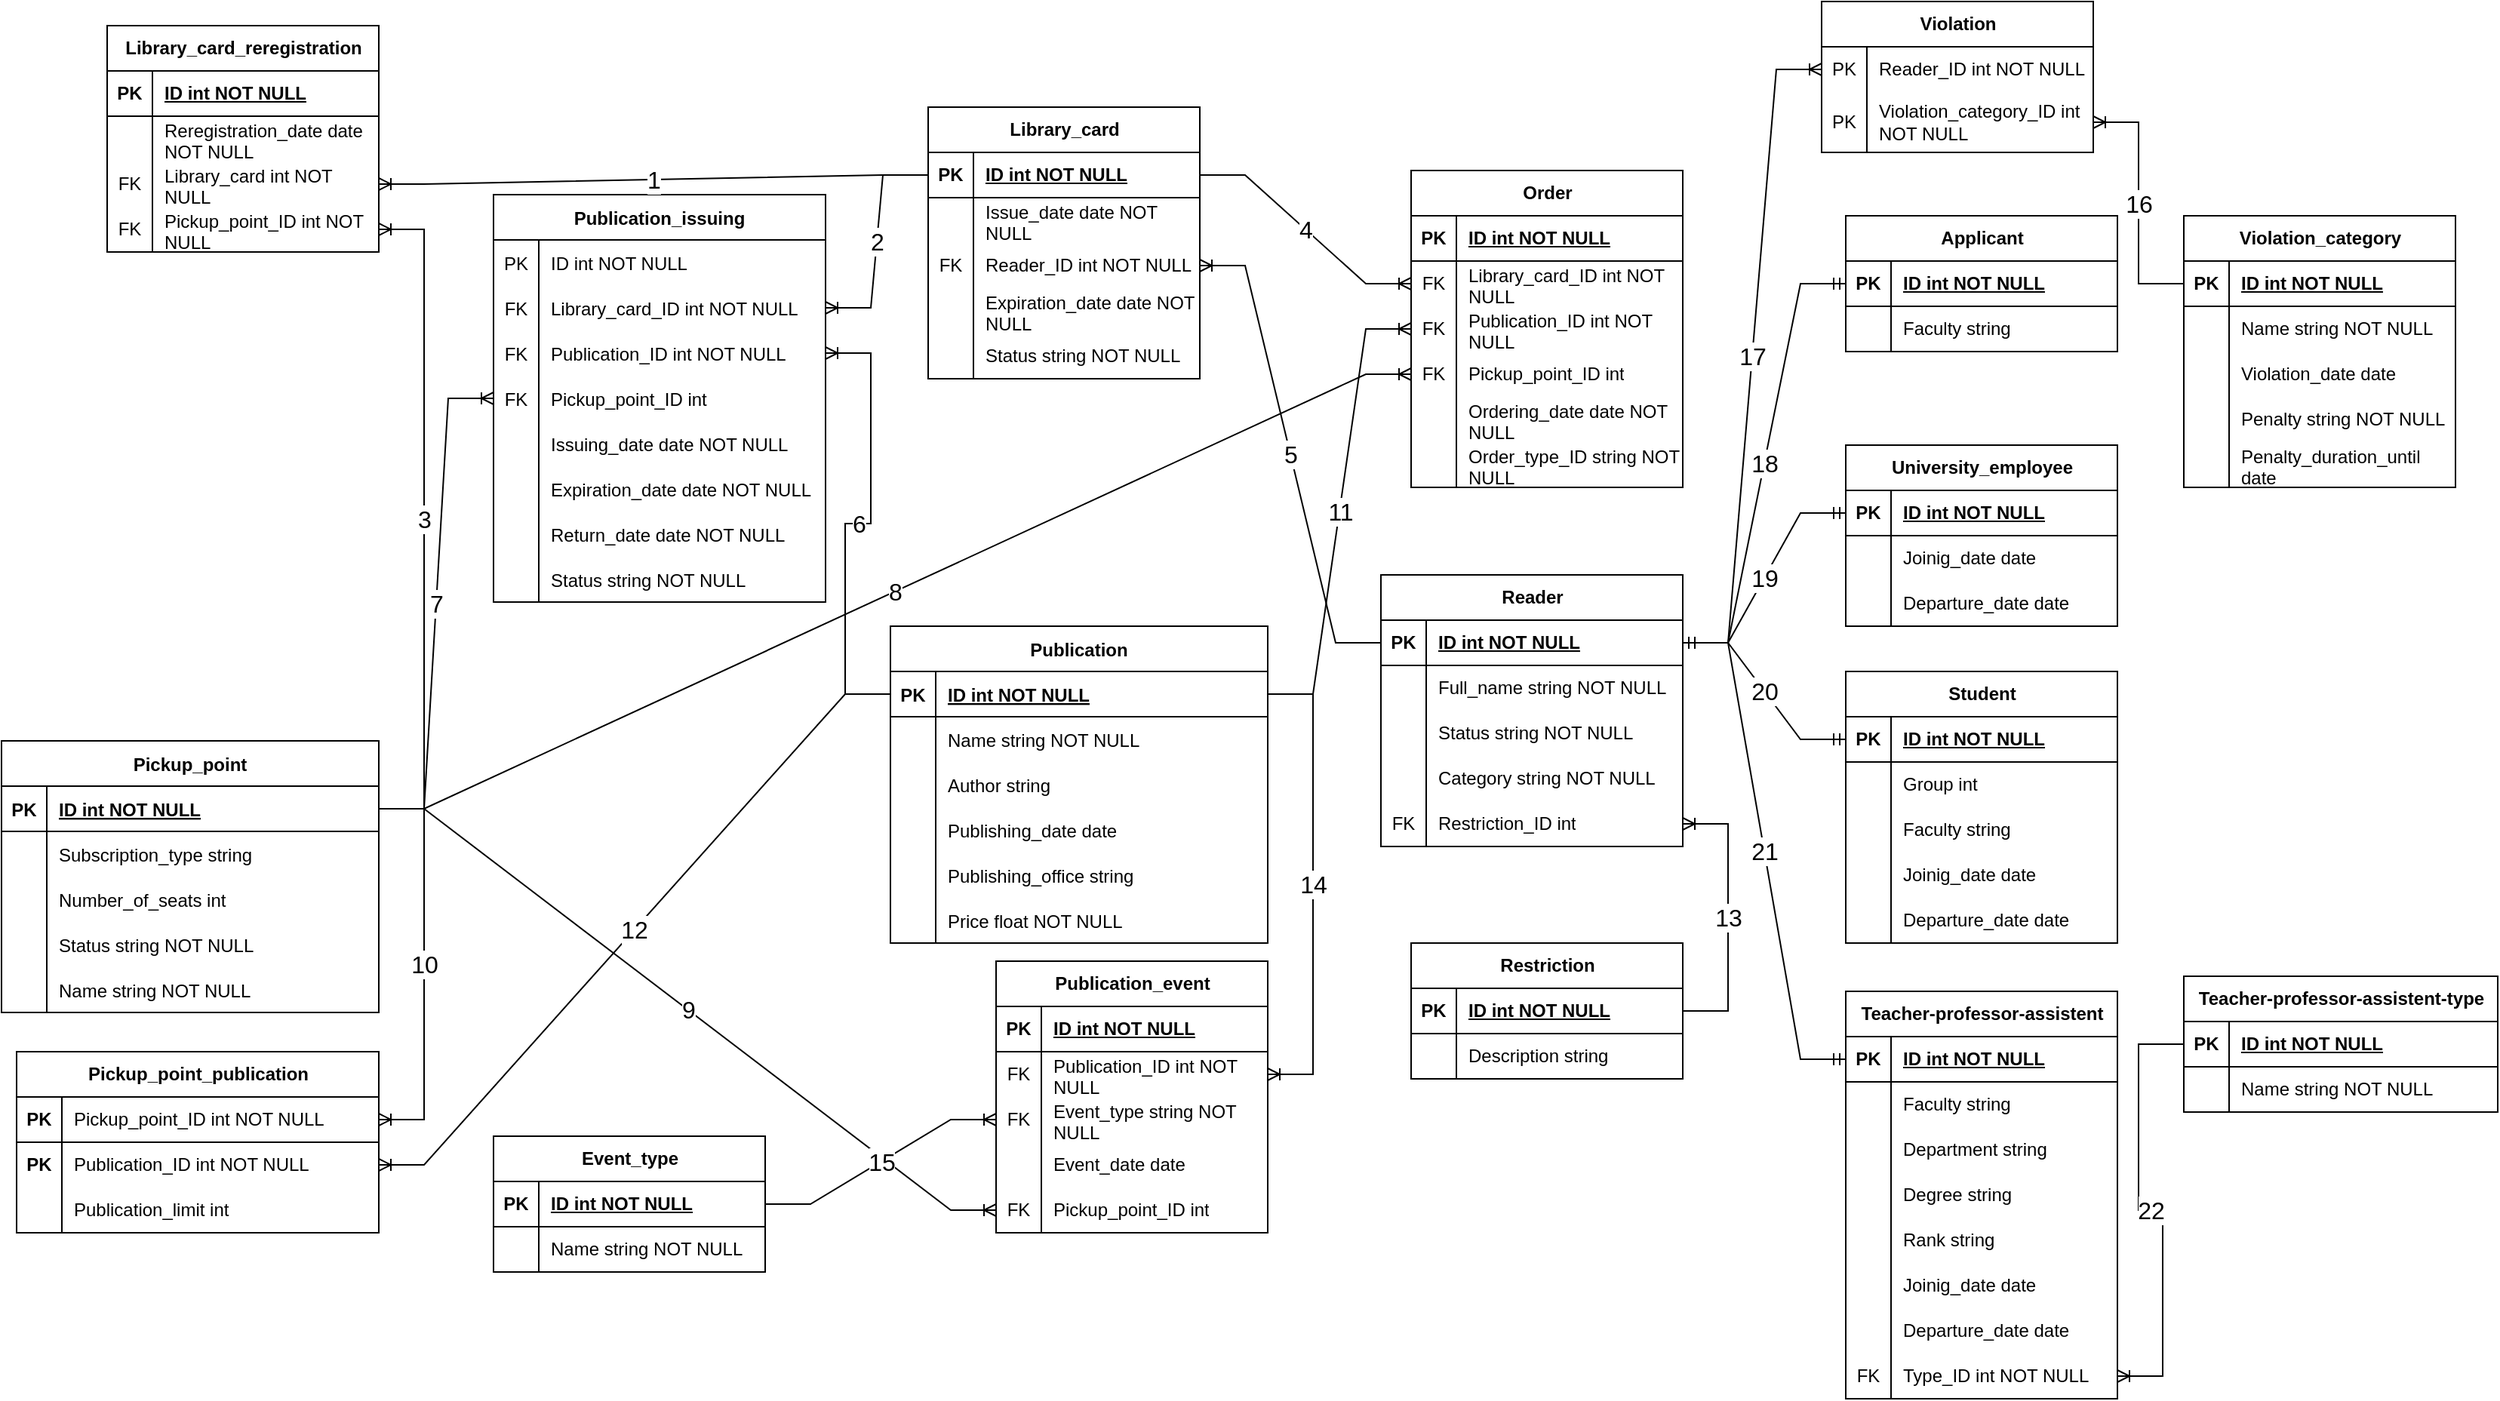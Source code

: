 <mxfile version="26.0.16">
  <diagram id="R2lEEEUBdFMjLlhIrx00" name="Page-1">
    <mxGraphModel dx="1434" dy="836" grid="1" gridSize="16" guides="1" tooltips="1" connect="1" arrows="1" fold="1" page="1" pageScale="1" pageWidth="850" pageHeight="1100" math="0" shadow="0" extFonts="Permanent Marker^https://fonts.googleapis.com/css?family=Permanent+Marker">
      <root>
        <mxCell id="0" />
        <mxCell id="1" parent="0" />
        <mxCell id="C-vyLk0tnHw3VtMMgP7b-2" value="Pickup_point" style="shape=table;startSize=30;container=1;collapsible=1;childLayout=tableLayout;fixedRows=1;rowLines=0;fontStyle=1;align=center;resizeLast=1;" parent="1" vertex="1">
          <mxGeometry x="74" y="570" width="250" height="180" as="geometry" />
        </mxCell>
        <mxCell id="C-vyLk0tnHw3VtMMgP7b-3" value="" style="shape=partialRectangle;collapsible=0;dropTarget=0;pointerEvents=0;fillColor=none;points=[[0,0.5],[1,0.5]];portConstraint=eastwest;top=0;left=0;right=0;bottom=1;" parent="C-vyLk0tnHw3VtMMgP7b-2" vertex="1">
          <mxGeometry y="30" width="250" height="30" as="geometry" />
        </mxCell>
        <mxCell id="C-vyLk0tnHw3VtMMgP7b-4" value="PK" style="shape=partialRectangle;overflow=hidden;connectable=0;fillColor=none;top=0;left=0;bottom=0;right=0;fontStyle=1;" parent="C-vyLk0tnHw3VtMMgP7b-3" vertex="1">
          <mxGeometry width="30" height="30" as="geometry">
            <mxRectangle width="30" height="30" as="alternateBounds" />
          </mxGeometry>
        </mxCell>
        <mxCell id="C-vyLk0tnHw3VtMMgP7b-5" value="ID int NOT NULL " style="shape=partialRectangle;overflow=hidden;connectable=0;fillColor=none;top=0;left=0;bottom=0;right=0;align=left;spacingLeft=6;fontStyle=5;" parent="C-vyLk0tnHw3VtMMgP7b-3" vertex="1">
          <mxGeometry x="30" width="220" height="30" as="geometry">
            <mxRectangle width="220" height="30" as="alternateBounds" />
          </mxGeometry>
        </mxCell>
        <mxCell id="C-vyLk0tnHw3VtMMgP7b-6" value="" style="shape=partialRectangle;collapsible=0;dropTarget=0;pointerEvents=0;fillColor=none;points=[[0,0.5],[1,0.5]];portConstraint=eastwest;top=0;left=0;right=0;bottom=0;" parent="C-vyLk0tnHw3VtMMgP7b-2" vertex="1">
          <mxGeometry y="60" width="250" height="30" as="geometry" />
        </mxCell>
        <mxCell id="C-vyLk0tnHw3VtMMgP7b-7" value="" style="shape=partialRectangle;overflow=hidden;connectable=0;fillColor=none;top=0;left=0;bottom=0;right=0;" parent="C-vyLk0tnHw3VtMMgP7b-6" vertex="1">
          <mxGeometry width="30" height="30" as="geometry">
            <mxRectangle width="30" height="30" as="alternateBounds" />
          </mxGeometry>
        </mxCell>
        <mxCell id="C-vyLk0tnHw3VtMMgP7b-8" value="Subscription_type string" style="shape=partialRectangle;overflow=hidden;connectable=0;fillColor=none;top=0;left=0;bottom=0;right=0;align=left;spacingLeft=6;" parent="C-vyLk0tnHw3VtMMgP7b-6" vertex="1">
          <mxGeometry x="30" width="220" height="30" as="geometry">
            <mxRectangle width="220" height="30" as="alternateBounds" />
          </mxGeometry>
        </mxCell>
        <mxCell id="C-vyLk0tnHw3VtMMgP7b-9" value="" style="shape=partialRectangle;collapsible=0;dropTarget=0;pointerEvents=0;fillColor=none;points=[[0,0.5],[1,0.5]];portConstraint=eastwest;top=0;left=0;right=0;bottom=0;" parent="C-vyLk0tnHw3VtMMgP7b-2" vertex="1">
          <mxGeometry y="90" width="250" height="30" as="geometry" />
        </mxCell>
        <mxCell id="C-vyLk0tnHw3VtMMgP7b-10" value="" style="shape=partialRectangle;overflow=hidden;connectable=0;fillColor=none;top=0;left=0;bottom=0;right=0;" parent="C-vyLk0tnHw3VtMMgP7b-9" vertex="1">
          <mxGeometry width="30" height="30" as="geometry">
            <mxRectangle width="30" height="30" as="alternateBounds" />
          </mxGeometry>
        </mxCell>
        <mxCell id="C-vyLk0tnHw3VtMMgP7b-11" value="Number_of_seats int" style="shape=partialRectangle;overflow=hidden;connectable=0;fillColor=none;top=0;left=0;bottom=0;right=0;align=left;spacingLeft=6;" parent="C-vyLk0tnHw3VtMMgP7b-9" vertex="1">
          <mxGeometry x="30" width="220" height="30" as="geometry">
            <mxRectangle width="220" height="30" as="alternateBounds" />
          </mxGeometry>
        </mxCell>
        <mxCell id="zL-XIhoXqZtMnnX08lPx-41" value="" style="shape=partialRectangle;collapsible=0;dropTarget=0;pointerEvents=0;fillColor=none;points=[[0,0.5],[1,0.5]];portConstraint=eastwest;top=0;left=0;right=0;bottom=0;" parent="C-vyLk0tnHw3VtMMgP7b-2" vertex="1">
          <mxGeometry y="120" width="250" height="30" as="geometry" />
        </mxCell>
        <mxCell id="zL-XIhoXqZtMnnX08lPx-42" value="" style="shape=partialRectangle;overflow=hidden;connectable=0;fillColor=none;top=0;left=0;bottom=0;right=0;" parent="zL-XIhoXqZtMnnX08lPx-41" vertex="1">
          <mxGeometry width="30" height="30" as="geometry">
            <mxRectangle width="30" height="30" as="alternateBounds" />
          </mxGeometry>
        </mxCell>
        <mxCell id="zL-XIhoXqZtMnnX08lPx-43" value="Status string NOT NULL" style="shape=partialRectangle;overflow=hidden;connectable=0;fillColor=none;top=0;left=0;bottom=0;right=0;align=left;spacingLeft=6;" parent="zL-XIhoXqZtMnnX08lPx-41" vertex="1">
          <mxGeometry x="30" width="220" height="30" as="geometry">
            <mxRectangle width="220" height="30" as="alternateBounds" />
          </mxGeometry>
        </mxCell>
        <mxCell id="1Vdle_QV6XcJ7kp7fWDI-38" value="" style="shape=partialRectangle;collapsible=0;dropTarget=0;pointerEvents=0;fillColor=none;points=[[0,0.5],[1,0.5]];portConstraint=eastwest;top=0;left=0;right=0;bottom=0;" parent="C-vyLk0tnHw3VtMMgP7b-2" vertex="1">
          <mxGeometry y="150" width="250" height="30" as="geometry" />
        </mxCell>
        <mxCell id="1Vdle_QV6XcJ7kp7fWDI-39" value="" style="shape=partialRectangle;overflow=hidden;connectable=0;fillColor=none;top=0;left=0;bottom=0;right=0;" parent="1Vdle_QV6XcJ7kp7fWDI-38" vertex="1">
          <mxGeometry width="30" height="30" as="geometry">
            <mxRectangle width="30" height="30" as="alternateBounds" />
          </mxGeometry>
        </mxCell>
        <mxCell id="1Vdle_QV6XcJ7kp7fWDI-40" value="Name string NOT NULL" style="shape=partialRectangle;overflow=hidden;connectable=0;fillColor=none;top=0;left=0;bottom=0;right=0;align=left;spacingLeft=6;" parent="1Vdle_QV6XcJ7kp7fWDI-38" vertex="1">
          <mxGeometry x="30" width="220" height="30" as="geometry">
            <mxRectangle width="220" height="30" as="alternateBounds" />
          </mxGeometry>
        </mxCell>
        <mxCell id="C-vyLk0tnHw3VtMMgP7b-13" value="Publication_issuing" style="shape=table;startSize=30;container=1;collapsible=1;childLayout=tableLayout;fixedRows=1;rowLines=0;fontStyle=1;align=center;resizeLast=1;" parent="1" vertex="1">
          <mxGeometry x="400" y="208" width="220" height="270" as="geometry" />
        </mxCell>
        <mxCell id="C-vyLk0tnHw3VtMMgP7b-17" value="" style="shape=partialRectangle;collapsible=0;dropTarget=0;pointerEvents=0;fillColor=none;points=[[0,0.5],[1,0.5]];portConstraint=eastwest;top=0;left=0;right=0;bottom=0;" parent="C-vyLk0tnHw3VtMMgP7b-13" vertex="1">
          <mxGeometry y="30" width="220" height="30" as="geometry" />
        </mxCell>
        <mxCell id="C-vyLk0tnHw3VtMMgP7b-18" value="PK" style="shape=partialRectangle;overflow=hidden;connectable=0;fillColor=none;top=0;left=0;bottom=0;right=0;" parent="C-vyLk0tnHw3VtMMgP7b-17" vertex="1">
          <mxGeometry width="30" height="30" as="geometry">
            <mxRectangle width="30" height="30" as="alternateBounds" />
          </mxGeometry>
        </mxCell>
        <mxCell id="C-vyLk0tnHw3VtMMgP7b-19" value="ID int NOT NULL" style="shape=partialRectangle;overflow=hidden;connectable=0;fillColor=none;top=0;left=0;bottom=0;right=0;align=left;spacingLeft=6;" parent="C-vyLk0tnHw3VtMMgP7b-17" vertex="1">
          <mxGeometry x="30" width="190" height="30" as="geometry">
            <mxRectangle width="190" height="30" as="alternateBounds" />
          </mxGeometry>
        </mxCell>
        <mxCell id="C-vyLk0tnHw3VtMMgP7b-20" value="" style="shape=partialRectangle;collapsible=0;dropTarget=0;pointerEvents=0;fillColor=none;points=[[0,0.5],[1,0.5]];portConstraint=eastwest;top=0;left=0;right=0;bottom=0;" parent="C-vyLk0tnHw3VtMMgP7b-13" vertex="1">
          <mxGeometry y="60" width="220" height="30" as="geometry" />
        </mxCell>
        <mxCell id="C-vyLk0tnHw3VtMMgP7b-21" value="FK" style="shape=partialRectangle;overflow=hidden;connectable=0;fillColor=none;top=0;left=0;bottom=0;right=0;" parent="C-vyLk0tnHw3VtMMgP7b-20" vertex="1">
          <mxGeometry width="30" height="30" as="geometry">
            <mxRectangle width="30" height="30" as="alternateBounds" />
          </mxGeometry>
        </mxCell>
        <mxCell id="C-vyLk0tnHw3VtMMgP7b-22" value="Library_card_ID int NOT NULL" style="shape=partialRectangle;overflow=hidden;connectable=0;fillColor=none;top=0;left=0;bottom=0;right=0;align=left;spacingLeft=6;" parent="C-vyLk0tnHw3VtMMgP7b-20" vertex="1">
          <mxGeometry x="30" width="190" height="30" as="geometry">
            <mxRectangle width="190" height="30" as="alternateBounds" />
          </mxGeometry>
        </mxCell>
        <mxCell id="MWdm-Ddjr998pnzoRzJ2-85" value="" style="shape=partialRectangle;collapsible=0;dropTarget=0;pointerEvents=0;fillColor=none;points=[[0,0.5],[1,0.5]];portConstraint=eastwest;top=0;left=0;right=0;bottom=0;" parent="C-vyLk0tnHw3VtMMgP7b-13" vertex="1">
          <mxGeometry y="90" width="220" height="30" as="geometry" />
        </mxCell>
        <mxCell id="MWdm-Ddjr998pnzoRzJ2-86" value="FK" style="shape=partialRectangle;overflow=hidden;connectable=0;fillColor=none;top=0;left=0;bottom=0;right=0;" parent="MWdm-Ddjr998pnzoRzJ2-85" vertex="1">
          <mxGeometry width="30" height="30" as="geometry">
            <mxRectangle width="30" height="30" as="alternateBounds" />
          </mxGeometry>
        </mxCell>
        <mxCell id="MWdm-Ddjr998pnzoRzJ2-87" value="Publication_ID int NOT NULL" style="shape=partialRectangle;overflow=hidden;connectable=0;fillColor=none;top=0;left=0;bottom=0;right=0;align=left;spacingLeft=6;" parent="MWdm-Ddjr998pnzoRzJ2-85" vertex="1">
          <mxGeometry x="30" width="190" height="30" as="geometry">
            <mxRectangle width="190" height="30" as="alternateBounds" />
          </mxGeometry>
        </mxCell>
        <mxCell id="MWdm-Ddjr998pnzoRzJ2-88" value="" style="shape=partialRectangle;collapsible=0;dropTarget=0;pointerEvents=0;fillColor=none;points=[[0,0.5],[1,0.5]];portConstraint=eastwest;top=0;left=0;right=0;bottom=0;" parent="C-vyLk0tnHw3VtMMgP7b-13" vertex="1">
          <mxGeometry y="120" width="220" height="30" as="geometry" />
        </mxCell>
        <mxCell id="MWdm-Ddjr998pnzoRzJ2-89" value="FK" style="shape=partialRectangle;overflow=hidden;connectable=0;fillColor=none;top=0;left=0;bottom=0;right=0;" parent="MWdm-Ddjr998pnzoRzJ2-88" vertex="1">
          <mxGeometry width="30" height="30" as="geometry">
            <mxRectangle width="30" height="30" as="alternateBounds" />
          </mxGeometry>
        </mxCell>
        <mxCell id="MWdm-Ddjr998pnzoRzJ2-90" value="Pickup_point_ID int" style="shape=partialRectangle;overflow=hidden;connectable=0;fillColor=none;top=0;left=0;bottom=0;right=0;align=left;spacingLeft=6;" parent="MWdm-Ddjr998pnzoRzJ2-88" vertex="1">
          <mxGeometry x="30" width="190" height="30" as="geometry">
            <mxRectangle width="190" height="30" as="alternateBounds" />
          </mxGeometry>
        </mxCell>
        <mxCell id="1Vdle_QV6XcJ7kp7fWDI-76" value="" style="shape=partialRectangle;collapsible=0;dropTarget=0;pointerEvents=0;fillColor=none;points=[[0,0.5],[1,0.5]];portConstraint=eastwest;top=0;left=0;right=0;bottom=0;" parent="C-vyLk0tnHw3VtMMgP7b-13" vertex="1">
          <mxGeometry y="150" width="220" height="30" as="geometry" />
        </mxCell>
        <mxCell id="1Vdle_QV6XcJ7kp7fWDI-77" value="" style="shape=partialRectangle;overflow=hidden;connectable=0;fillColor=none;top=0;left=0;bottom=0;right=0;" parent="1Vdle_QV6XcJ7kp7fWDI-76" vertex="1">
          <mxGeometry width="30" height="30" as="geometry">
            <mxRectangle width="30" height="30" as="alternateBounds" />
          </mxGeometry>
        </mxCell>
        <mxCell id="1Vdle_QV6XcJ7kp7fWDI-78" value="Issuing_date date NOT NULL" style="shape=partialRectangle;overflow=hidden;connectable=0;fillColor=none;top=0;left=0;bottom=0;right=0;align=left;spacingLeft=6;" parent="1Vdle_QV6XcJ7kp7fWDI-76" vertex="1">
          <mxGeometry x="30" width="190" height="30" as="geometry">
            <mxRectangle width="190" height="30" as="alternateBounds" />
          </mxGeometry>
        </mxCell>
        <mxCell id="1Vdle_QV6XcJ7kp7fWDI-79" value="" style="shape=partialRectangle;collapsible=0;dropTarget=0;pointerEvents=0;fillColor=none;points=[[0,0.5],[1,0.5]];portConstraint=eastwest;top=0;left=0;right=0;bottom=0;" parent="C-vyLk0tnHw3VtMMgP7b-13" vertex="1">
          <mxGeometry y="180" width="220" height="30" as="geometry" />
        </mxCell>
        <mxCell id="1Vdle_QV6XcJ7kp7fWDI-80" value="" style="shape=partialRectangle;overflow=hidden;connectable=0;fillColor=none;top=0;left=0;bottom=0;right=0;" parent="1Vdle_QV6XcJ7kp7fWDI-79" vertex="1">
          <mxGeometry width="30" height="30" as="geometry">
            <mxRectangle width="30" height="30" as="alternateBounds" />
          </mxGeometry>
        </mxCell>
        <mxCell id="1Vdle_QV6XcJ7kp7fWDI-81" value="Expiration_date date NOT NULL" style="shape=partialRectangle;overflow=hidden;connectable=0;fillColor=none;top=0;left=0;bottom=0;right=0;align=left;spacingLeft=6;" parent="1Vdle_QV6XcJ7kp7fWDI-79" vertex="1">
          <mxGeometry x="30" width="190" height="30" as="geometry">
            <mxRectangle width="190" height="30" as="alternateBounds" />
          </mxGeometry>
        </mxCell>
        <mxCell id="1Vdle_QV6XcJ7kp7fWDI-82" value="" style="shape=partialRectangle;collapsible=0;dropTarget=0;pointerEvents=0;fillColor=none;points=[[0,0.5],[1,0.5]];portConstraint=eastwest;top=0;left=0;right=0;bottom=0;" parent="C-vyLk0tnHw3VtMMgP7b-13" vertex="1">
          <mxGeometry y="210" width="220" height="30" as="geometry" />
        </mxCell>
        <mxCell id="1Vdle_QV6XcJ7kp7fWDI-83" value="" style="shape=partialRectangle;overflow=hidden;connectable=0;fillColor=none;top=0;left=0;bottom=0;right=0;" parent="1Vdle_QV6XcJ7kp7fWDI-82" vertex="1">
          <mxGeometry width="30" height="30" as="geometry">
            <mxRectangle width="30" height="30" as="alternateBounds" />
          </mxGeometry>
        </mxCell>
        <mxCell id="1Vdle_QV6XcJ7kp7fWDI-84" value="Return_date date NOT NULL" style="shape=partialRectangle;overflow=hidden;connectable=0;fillColor=none;top=0;left=0;bottom=0;right=0;align=left;spacingLeft=6;" parent="1Vdle_QV6XcJ7kp7fWDI-82" vertex="1">
          <mxGeometry x="30" width="190" height="30" as="geometry">
            <mxRectangle width="190" height="30" as="alternateBounds" />
          </mxGeometry>
        </mxCell>
        <mxCell id="1Vdle_QV6XcJ7kp7fWDI-88" value="" style="shape=partialRectangle;collapsible=0;dropTarget=0;pointerEvents=0;fillColor=none;points=[[0,0.5],[1,0.5]];portConstraint=eastwest;top=0;left=0;right=0;bottom=0;" parent="C-vyLk0tnHw3VtMMgP7b-13" vertex="1">
          <mxGeometry y="240" width="220" height="30" as="geometry" />
        </mxCell>
        <mxCell id="1Vdle_QV6XcJ7kp7fWDI-89" value="" style="shape=partialRectangle;overflow=hidden;connectable=0;fillColor=none;top=0;left=0;bottom=0;right=0;" parent="1Vdle_QV6XcJ7kp7fWDI-88" vertex="1">
          <mxGeometry width="30" height="30" as="geometry">
            <mxRectangle width="30" height="30" as="alternateBounds" />
          </mxGeometry>
        </mxCell>
        <mxCell id="1Vdle_QV6XcJ7kp7fWDI-90" value="Status string NOT NULL" style="shape=partialRectangle;overflow=hidden;connectable=0;fillColor=none;top=0;left=0;bottom=0;right=0;align=left;spacingLeft=6;" parent="1Vdle_QV6XcJ7kp7fWDI-88" vertex="1">
          <mxGeometry x="30" width="190" height="30" as="geometry">
            <mxRectangle width="190" height="30" as="alternateBounds" />
          </mxGeometry>
        </mxCell>
        <mxCell id="C-vyLk0tnHw3VtMMgP7b-23" value="Publication" style="shape=table;startSize=30;container=1;collapsible=1;childLayout=tableLayout;fixedRows=1;rowLines=0;fontStyle=1;align=center;resizeLast=1;" parent="1" vertex="1">
          <mxGeometry x="663" y="494" width="250" height="210" as="geometry" />
        </mxCell>
        <mxCell id="C-vyLk0tnHw3VtMMgP7b-24" value="" style="shape=partialRectangle;collapsible=0;dropTarget=0;pointerEvents=0;fillColor=none;points=[[0,0.5],[1,0.5]];portConstraint=eastwest;top=0;left=0;right=0;bottom=1;" parent="C-vyLk0tnHw3VtMMgP7b-23" vertex="1">
          <mxGeometry y="30" width="250" height="30" as="geometry" />
        </mxCell>
        <mxCell id="C-vyLk0tnHw3VtMMgP7b-25" value="PK" style="shape=partialRectangle;overflow=hidden;connectable=0;fillColor=none;top=0;left=0;bottom=0;right=0;fontStyle=1;" parent="C-vyLk0tnHw3VtMMgP7b-24" vertex="1">
          <mxGeometry width="30" height="30" as="geometry">
            <mxRectangle width="30" height="30" as="alternateBounds" />
          </mxGeometry>
        </mxCell>
        <mxCell id="C-vyLk0tnHw3VtMMgP7b-26" value="ID int NOT NULL " style="shape=partialRectangle;overflow=hidden;connectable=0;fillColor=none;top=0;left=0;bottom=0;right=0;align=left;spacingLeft=6;fontStyle=5;" parent="C-vyLk0tnHw3VtMMgP7b-24" vertex="1">
          <mxGeometry x="30" width="220" height="30" as="geometry">
            <mxRectangle width="220" height="30" as="alternateBounds" />
          </mxGeometry>
        </mxCell>
        <mxCell id="C-vyLk0tnHw3VtMMgP7b-27" value="" style="shape=partialRectangle;collapsible=0;dropTarget=0;pointerEvents=0;fillColor=none;points=[[0,0.5],[1,0.5]];portConstraint=eastwest;top=0;left=0;right=0;bottom=0;" parent="C-vyLk0tnHw3VtMMgP7b-23" vertex="1">
          <mxGeometry y="60" width="250" height="30" as="geometry" />
        </mxCell>
        <mxCell id="C-vyLk0tnHw3VtMMgP7b-28" value="" style="shape=partialRectangle;overflow=hidden;connectable=0;fillColor=none;top=0;left=0;bottom=0;right=0;" parent="C-vyLk0tnHw3VtMMgP7b-27" vertex="1">
          <mxGeometry width="30" height="30" as="geometry">
            <mxRectangle width="30" height="30" as="alternateBounds" />
          </mxGeometry>
        </mxCell>
        <mxCell id="C-vyLk0tnHw3VtMMgP7b-29" value="Name string NOT NULL" style="shape=partialRectangle;overflow=hidden;connectable=0;fillColor=none;top=0;left=0;bottom=0;right=0;align=left;spacingLeft=6;" parent="C-vyLk0tnHw3VtMMgP7b-27" vertex="1">
          <mxGeometry x="30" width="220" height="30" as="geometry">
            <mxRectangle width="220" height="30" as="alternateBounds" />
          </mxGeometry>
        </mxCell>
        <mxCell id="MWdm-Ddjr998pnzoRzJ2-145" value="" style="shape=partialRectangle;collapsible=0;dropTarget=0;pointerEvents=0;fillColor=none;points=[[0,0.5],[1,0.5]];portConstraint=eastwest;top=0;left=0;right=0;bottom=0;" parent="C-vyLk0tnHw3VtMMgP7b-23" vertex="1">
          <mxGeometry y="90" width="250" height="30" as="geometry" />
        </mxCell>
        <mxCell id="MWdm-Ddjr998pnzoRzJ2-146" value="" style="shape=partialRectangle;overflow=hidden;connectable=0;fillColor=none;top=0;left=0;bottom=0;right=0;" parent="MWdm-Ddjr998pnzoRzJ2-145" vertex="1">
          <mxGeometry width="30" height="30" as="geometry">
            <mxRectangle width="30" height="30" as="alternateBounds" />
          </mxGeometry>
        </mxCell>
        <mxCell id="MWdm-Ddjr998pnzoRzJ2-147" value="Author string " style="shape=partialRectangle;overflow=hidden;connectable=0;fillColor=none;top=0;left=0;bottom=0;right=0;align=left;spacingLeft=6;" parent="MWdm-Ddjr998pnzoRzJ2-145" vertex="1">
          <mxGeometry x="30" width="220" height="30" as="geometry">
            <mxRectangle width="220" height="30" as="alternateBounds" />
          </mxGeometry>
        </mxCell>
        <mxCell id="1Vdle_QV6XcJ7kp7fWDI-35" value="" style="shape=partialRectangle;collapsible=0;dropTarget=0;pointerEvents=0;fillColor=none;points=[[0,0.5],[1,0.5]];portConstraint=eastwest;top=0;left=0;right=0;bottom=0;" parent="C-vyLk0tnHw3VtMMgP7b-23" vertex="1">
          <mxGeometry y="120" width="250" height="30" as="geometry" />
        </mxCell>
        <mxCell id="1Vdle_QV6XcJ7kp7fWDI-36" value="" style="shape=partialRectangle;overflow=hidden;connectable=0;fillColor=none;top=0;left=0;bottom=0;right=0;" parent="1Vdle_QV6XcJ7kp7fWDI-35" vertex="1">
          <mxGeometry width="30" height="30" as="geometry">
            <mxRectangle width="30" height="30" as="alternateBounds" />
          </mxGeometry>
        </mxCell>
        <mxCell id="1Vdle_QV6XcJ7kp7fWDI-37" value="Publishing_date date " style="shape=partialRectangle;overflow=hidden;connectable=0;fillColor=none;top=0;left=0;bottom=0;right=0;align=left;spacingLeft=6;" parent="1Vdle_QV6XcJ7kp7fWDI-35" vertex="1">
          <mxGeometry x="30" width="220" height="30" as="geometry">
            <mxRectangle width="220" height="30" as="alternateBounds" />
          </mxGeometry>
        </mxCell>
        <mxCell id="1Vdle_QV6XcJ7kp7fWDI-91" value="" style="shape=partialRectangle;collapsible=0;dropTarget=0;pointerEvents=0;fillColor=none;points=[[0,0.5],[1,0.5]];portConstraint=eastwest;top=0;left=0;right=0;bottom=0;" parent="C-vyLk0tnHw3VtMMgP7b-23" vertex="1">
          <mxGeometry y="150" width="250" height="30" as="geometry" />
        </mxCell>
        <mxCell id="1Vdle_QV6XcJ7kp7fWDI-92" value="" style="shape=partialRectangle;overflow=hidden;connectable=0;fillColor=none;top=0;left=0;bottom=0;right=0;" parent="1Vdle_QV6XcJ7kp7fWDI-91" vertex="1">
          <mxGeometry width="30" height="30" as="geometry">
            <mxRectangle width="30" height="30" as="alternateBounds" />
          </mxGeometry>
        </mxCell>
        <mxCell id="1Vdle_QV6XcJ7kp7fWDI-93" value="Publishing_office string " style="shape=partialRectangle;overflow=hidden;connectable=0;fillColor=none;top=0;left=0;bottom=0;right=0;align=left;spacingLeft=6;" parent="1Vdle_QV6XcJ7kp7fWDI-91" vertex="1">
          <mxGeometry x="30" width="220" height="30" as="geometry">
            <mxRectangle width="220" height="30" as="alternateBounds" />
          </mxGeometry>
        </mxCell>
        <mxCell id="zL-XIhoXqZtMnnX08lPx-7" value="" style="shape=partialRectangle;collapsible=0;dropTarget=0;pointerEvents=0;fillColor=none;points=[[0,0.5],[1,0.5]];portConstraint=eastwest;top=0;left=0;right=0;bottom=0;" parent="C-vyLk0tnHw3VtMMgP7b-23" vertex="1">
          <mxGeometry y="180" width="250" height="30" as="geometry" />
        </mxCell>
        <mxCell id="zL-XIhoXqZtMnnX08lPx-8" value="" style="shape=partialRectangle;overflow=hidden;connectable=0;fillColor=none;top=0;left=0;bottom=0;right=0;" parent="zL-XIhoXqZtMnnX08lPx-7" vertex="1">
          <mxGeometry width="30" height="30" as="geometry">
            <mxRectangle width="30" height="30" as="alternateBounds" />
          </mxGeometry>
        </mxCell>
        <mxCell id="zL-XIhoXqZtMnnX08lPx-9" value="Price float NOT NULL" style="shape=partialRectangle;overflow=hidden;connectable=0;fillColor=none;top=0;left=0;bottom=0;right=0;align=left;spacingLeft=6;" parent="zL-XIhoXqZtMnnX08lPx-7" vertex="1">
          <mxGeometry x="30" width="220" height="30" as="geometry">
            <mxRectangle width="220" height="30" as="alternateBounds" />
          </mxGeometry>
        </mxCell>
        <object label="Reader" Department="" placeholders="1" id="MWdm-Ddjr998pnzoRzJ2-29">
          <mxCell style="shape=table;startSize=30;container=1;collapsible=1;childLayout=tableLayout;fixedRows=1;rowLines=0;fontStyle=1;align=center;resizeLast=1;html=1;" parent="1" vertex="1">
            <mxGeometry x="988" y="460" width="200" height="180" as="geometry" />
          </mxCell>
        </object>
        <mxCell id="MWdm-Ddjr998pnzoRzJ2-30" value="" style="shape=tableRow;horizontal=0;startSize=0;swimlaneHead=0;swimlaneBody=0;fillColor=none;collapsible=0;dropTarget=0;points=[[0,0.5],[1,0.5]];portConstraint=eastwest;top=0;left=0;right=0;bottom=1;" parent="MWdm-Ddjr998pnzoRzJ2-29" vertex="1">
          <mxGeometry y="30" width="200" height="30" as="geometry" />
        </mxCell>
        <mxCell id="MWdm-Ddjr998pnzoRzJ2-31" value="PK" style="shape=partialRectangle;connectable=0;fillColor=none;top=0;left=0;bottom=0;right=0;fontStyle=1;overflow=hidden;whiteSpace=wrap;html=1;" parent="MWdm-Ddjr998pnzoRzJ2-30" vertex="1">
          <mxGeometry width="30" height="30" as="geometry">
            <mxRectangle width="30" height="30" as="alternateBounds" />
          </mxGeometry>
        </mxCell>
        <mxCell id="MWdm-Ddjr998pnzoRzJ2-32" value="&lt;span style=&quot;text-wrap: nowrap;&quot;&gt;ID int NOT NULL&lt;/span&gt;" style="shape=partialRectangle;connectable=0;fillColor=none;top=0;left=0;bottom=0;right=0;align=left;spacingLeft=6;fontStyle=5;overflow=hidden;whiteSpace=wrap;html=1;" parent="MWdm-Ddjr998pnzoRzJ2-30" vertex="1">
          <mxGeometry x="30" width="170" height="30" as="geometry">
            <mxRectangle width="170" height="30" as="alternateBounds" />
          </mxGeometry>
        </mxCell>
        <mxCell id="MWdm-Ddjr998pnzoRzJ2-81" value="" style="shape=tableRow;horizontal=0;startSize=0;swimlaneHead=0;swimlaneBody=0;fillColor=none;collapsible=0;dropTarget=0;points=[[0,0.5],[1,0.5]];portConstraint=eastwest;top=0;left=0;right=0;bottom=0;" parent="MWdm-Ddjr998pnzoRzJ2-29" vertex="1">
          <mxGeometry y="60" width="200" height="30" as="geometry" />
        </mxCell>
        <mxCell id="MWdm-Ddjr998pnzoRzJ2-82" value="" style="shape=partialRectangle;connectable=0;fillColor=none;top=0;left=0;bottom=0;right=0;editable=1;overflow=hidden;whiteSpace=wrap;html=1;" parent="MWdm-Ddjr998pnzoRzJ2-81" vertex="1">
          <mxGeometry width="30" height="30" as="geometry">
            <mxRectangle width="30" height="30" as="alternateBounds" />
          </mxGeometry>
        </mxCell>
        <mxCell id="MWdm-Ddjr998pnzoRzJ2-83" value="Full_name string NOT NULL" style="shape=partialRectangle;connectable=0;fillColor=none;top=0;left=0;bottom=0;right=0;align=left;spacingLeft=6;overflow=hidden;whiteSpace=wrap;html=1;" parent="MWdm-Ddjr998pnzoRzJ2-81" vertex="1">
          <mxGeometry x="30" width="170" height="30" as="geometry">
            <mxRectangle width="170" height="30" as="alternateBounds" />
          </mxGeometry>
        </mxCell>
        <mxCell id="MWdm-Ddjr998pnzoRzJ2-136" value="" style="shape=tableRow;horizontal=0;startSize=0;swimlaneHead=0;swimlaneBody=0;fillColor=none;collapsible=0;dropTarget=0;points=[[0,0.5],[1,0.5]];portConstraint=eastwest;top=0;left=0;right=0;bottom=0;" parent="MWdm-Ddjr998pnzoRzJ2-29" vertex="1">
          <mxGeometry y="90" width="200" height="30" as="geometry" />
        </mxCell>
        <mxCell id="MWdm-Ddjr998pnzoRzJ2-137" value="" style="shape=partialRectangle;connectable=0;fillColor=none;top=0;left=0;bottom=0;right=0;editable=1;overflow=hidden;whiteSpace=wrap;html=1;" parent="MWdm-Ddjr998pnzoRzJ2-136" vertex="1">
          <mxGeometry width="30" height="30" as="geometry">
            <mxRectangle width="30" height="30" as="alternateBounds" />
          </mxGeometry>
        </mxCell>
        <mxCell id="MWdm-Ddjr998pnzoRzJ2-138" value="Status string NOT NULL" style="shape=partialRectangle;connectable=0;fillColor=none;top=0;left=0;bottom=0;right=0;align=left;spacingLeft=6;overflow=hidden;whiteSpace=wrap;html=1;" parent="MWdm-Ddjr998pnzoRzJ2-136" vertex="1">
          <mxGeometry x="30" width="170" height="30" as="geometry">
            <mxRectangle width="170" height="30" as="alternateBounds" />
          </mxGeometry>
        </mxCell>
        <mxCell id="nI4IwgI59M0sRaXuL9Fy-28" value="" style="shape=tableRow;horizontal=0;startSize=0;swimlaneHead=0;swimlaneBody=0;fillColor=none;collapsible=0;dropTarget=0;points=[[0,0.5],[1,0.5]];portConstraint=eastwest;top=0;left=0;right=0;bottom=0;" parent="MWdm-Ddjr998pnzoRzJ2-29" vertex="1">
          <mxGeometry y="120" width="200" height="30" as="geometry" />
        </mxCell>
        <mxCell id="nI4IwgI59M0sRaXuL9Fy-29" value="" style="shape=partialRectangle;connectable=0;fillColor=none;top=0;left=0;bottom=0;right=0;editable=1;overflow=hidden;whiteSpace=wrap;html=1;" parent="nI4IwgI59M0sRaXuL9Fy-28" vertex="1">
          <mxGeometry width="30" height="30" as="geometry">
            <mxRectangle width="30" height="30" as="alternateBounds" />
          </mxGeometry>
        </mxCell>
        <mxCell id="nI4IwgI59M0sRaXuL9Fy-30" value="Category string NOT NULL" style="shape=partialRectangle;connectable=0;fillColor=none;top=0;left=0;bottom=0;right=0;align=left;spacingLeft=6;overflow=hidden;whiteSpace=wrap;html=1;" parent="nI4IwgI59M0sRaXuL9Fy-28" vertex="1">
          <mxGeometry x="30" width="170" height="30" as="geometry">
            <mxRectangle width="170" height="30" as="alternateBounds" />
          </mxGeometry>
        </mxCell>
        <mxCell id="nI4IwgI59M0sRaXuL9Fy-44" value="" style="shape=tableRow;horizontal=0;startSize=0;swimlaneHead=0;swimlaneBody=0;fillColor=none;collapsible=0;dropTarget=0;points=[[0,0.5],[1,0.5]];portConstraint=eastwest;top=0;left=0;right=0;bottom=0;" parent="MWdm-Ddjr998pnzoRzJ2-29" vertex="1">
          <mxGeometry y="150" width="200" height="30" as="geometry" />
        </mxCell>
        <mxCell id="nI4IwgI59M0sRaXuL9Fy-45" value="FK" style="shape=partialRectangle;connectable=0;fillColor=none;top=0;left=0;bottom=0;right=0;editable=1;overflow=hidden;whiteSpace=wrap;html=1;" parent="nI4IwgI59M0sRaXuL9Fy-44" vertex="1">
          <mxGeometry width="30" height="30" as="geometry">
            <mxRectangle width="30" height="30" as="alternateBounds" />
          </mxGeometry>
        </mxCell>
        <mxCell id="nI4IwgI59M0sRaXuL9Fy-46" value="Restriction_ID int" style="shape=partialRectangle;connectable=0;fillColor=none;top=0;left=0;bottom=0;right=0;align=left;spacingLeft=6;overflow=hidden;whiteSpace=wrap;html=1;" parent="nI4IwgI59M0sRaXuL9Fy-44" vertex="1">
          <mxGeometry x="30" width="170" height="30" as="geometry">
            <mxRectangle width="170" height="30" as="alternateBounds" />
          </mxGeometry>
        </mxCell>
        <mxCell id="MWdm-Ddjr998pnzoRzJ2-42" value="Student" style="shape=table;startSize=30;container=1;collapsible=1;childLayout=tableLayout;fixedRows=1;rowLines=0;fontStyle=1;align=center;resizeLast=1;html=1;" parent="1" vertex="1">
          <mxGeometry x="1296" y="524" width="180" height="180" as="geometry" />
        </mxCell>
        <mxCell id="MWdm-Ddjr998pnzoRzJ2-43" value="" style="shape=tableRow;horizontal=0;startSize=0;swimlaneHead=0;swimlaneBody=0;fillColor=none;collapsible=0;dropTarget=0;points=[[0,0.5],[1,0.5]];portConstraint=eastwest;top=0;left=0;right=0;bottom=1;" parent="MWdm-Ddjr998pnzoRzJ2-42" vertex="1">
          <mxGeometry y="30" width="180" height="30" as="geometry" />
        </mxCell>
        <mxCell id="MWdm-Ddjr998pnzoRzJ2-44" value="PK" style="shape=partialRectangle;connectable=0;fillColor=none;top=0;left=0;bottom=0;right=0;fontStyle=1;overflow=hidden;whiteSpace=wrap;html=1;" parent="MWdm-Ddjr998pnzoRzJ2-43" vertex="1">
          <mxGeometry width="30" height="30" as="geometry">
            <mxRectangle width="30" height="30" as="alternateBounds" />
          </mxGeometry>
        </mxCell>
        <mxCell id="MWdm-Ddjr998pnzoRzJ2-45" value="&lt;span style=&quot;text-wrap: nowrap;&quot;&gt;ID int NOT NULL&lt;/span&gt;" style="shape=partialRectangle;connectable=0;fillColor=none;top=0;left=0;bottom=0;right=0;align=left;spacingLeft=6;fontStyle=5;overflow=hidden;whiteSpace=wrap;html=1;" parent="MWdm-Ddjr998pnzoRzJ2-43" vertex="1">
          <mxGeometry x="30" width="150" height="30" as="geometry">
            <mxRectangle width="150" height="30" as="alternateBounds" />
          </mxGeometry>
        </mxCell>
        <mxCell id="MWdm-Ddjr998pnzoRzJ2-46" value="" style="shape=tableRow;horizontal=0;startSize=0;swimlaneHead=0;swimlaneBody=0;fillColor=none;collapsible=0;dropTarget=0;points=[[0,0.5],[1,0.5]];portConstraint=eastwest;top=0;left=0;right=0;bottom=0;" parent="MWdm-Ddjr998pnzoRzJ2-42" vertex="1">
          <mxGeometry y="60" width="180" height="30" as="geometry" />
        </mxCell>
        <mxCell id="MWdm-Ddjr998pnzoRzJ2-47" value="" style="shape=partialRectangle;connectable=0;fillColor=none;top=0;left=0;bottom=0;right=0;editable=1;overflow=hidden;whiteSpace=wrap;html=1;" parent="MWdm-Ddjr998pnzoRzJ2-46" vertex="1">
          <mxGeometry width="30" height="30" as="geometry">
            <mxRectangle width="30" height="30" as="alternateBounds" />
          </mxGeometry>
        </mxCell>
        <mxCell id="MWdm-Ddjr998pnzoRzJ2-48" value="Group int&amp;nbsp;" style="shape=partialRectangle;connectable=0;fillColor=none;top=0;left=0;bottom=0;right=0;align=left;spacingLeft=6;overflow=hidden;whiteSpace=wrap;html=1;" parent="MWdm-Ddjr998pnzoRzJ2-46" vertex="1">
          <mxGeometry x="30" width="150" height="30" as="geometry">
            <mxRectangle width="150" height="30" as="alternateBounds" />
          </mxGeometry>
        </mxCell>
        <mxCell id="nI4IwgI59M0sRaXuL9Fy-2" value="" style="shape=tableRow;horizontal=0;startSize=0;swimlaneHead=0;swimlaneBody=0;fillColor=none;collapsible=0;dropTarget=0;points=[[0,0.5],[1,0.5]];portConstraint=eastwest;top=0;left=0;right=0;bottom=0;" parent="MWdm-Ddjr998pnzoRzJ2-42" vertex="1">
          <mxGeometry y="90" width="180" height="30" as="geometry" />
        </mxCell>
        <mxCell id="nI4IwgI59M0sRaXuL9Fy-3" value="" style="shape=partialRectangle;connectable=0;fillColor=none;top=0;left=0;bottom=0;right=0;editable=1;overflow=hidden;whiteSpace=wrap;html=1;" parent="nI4IwgI59M0sRaXuL9Fy-2" vertex="1">
          <mxGeometry width="30" height="30" as="geometry">
            <mxRectangle width="30" height="30" as="alternateBounds" />
          </mxGeometry>
        </mxCell>
        <mxCell id="nI4IwgI59M0sRaXuL9Fy-4" value="Faculty string" style="shape=partialRectangle;connectable=0;fillColor=none;top=0;left=0;bottom=0;right=0;align=left;spacingLeft=6;overflow=hidden;whiteSpace=wrap;html=1;" parent="nI4IwgI59M0sRaXuL9Fy-2" vertex="1">
          <mxGeometry x="30" width="150" height="30" as="geometry">
            <mxRectangle width="150" height="30" as="alternateBounds" />
          </mxGeometry>
        </mxCell>
        <mxCell id="nI4IwgI59M0sRaXuL9Fy-76" value="" style="shape=tableRow;horizontal=0;startSize=0;swimlaneHead=0;swimlaneBody=0;fillColor=none;collapsible=0;dropTarget=0;points=[[0,0.5],[1,0.5]];portConstraint=eastwest;top=0;left=0;right=0;bottom=0;" parent="MWdm-Ddjr998pnzoRzJ2-42" vertex="1">
          <mxGeometry y="120" width="180" height="30" as="geometry" />
        </mxCell>
        <mxCell id="nI4IwgI59M0sRaXuL9Fy-77" value="" style="shape=partialRectangle;connectable=0;fillColor=none;top=0;left=0;bottom=0;right=0;editable=1;overflow=hidden;whiteSpace=wrap;html=1;" parent="nI4IwgI59M0sRaXuL9Fy-76" vertex="1">
          <mxGeometry width="30" height="30" as="geometry">
            <mxRectangle width="30" height="30" as="alternateBounds" />
          </mxGeometry>
        </mxCell>
        <mxCell id="nI4IwgI59M0sRaXuL9Fy-78" value="Joinig_date date" style="shape=partialRectangle;connectable=0;fillColor=none;top=0;left=0;bottom=0;right=0;align=left;spacingLeft=6;overflow=hidden;whiteSpace=wrap;html=1;" parent="nI4IwgI59M0sRaXuL9Fy-76" vertex="1">
          <mxGeometry x="30" width="150" height="30" as="geometry">
            <mxRectangle width="150" height="30" as="alternateBounds" />
          </mxGeometry>
        </mxCell>
        <mxCell id="nI4IwgI59M0sRaXuL9Fy-79" value="" style="shape=tableRow;horizontal=0;startSize=0;swimlaneHead=0;swimlaneBody=0;fillColor=none;collapsible=0;dropTarget=0;points=[[0,0.5],[1,0.5]];portConstraint=eastwest;top=0;left=0;right=0;bottom=0;" parent="MWdm-Ddjr998pnzoRzJ2-42" vertex="1">
          <mxGeometry y="150" width="180" height="30" as="geometry" />
        </mxCell>
        <mxCell id="nI4IwgI59M0sRaXuL9Fy-80" value="" style="shape=partialRectangle;connectable=0;fillColor=none;top=0;left=0;bottom=0;right=0;editable=1;overflow=hidden;whiteSpace=wrap;html=1;" parent="nI4IwgI59M0sRaXuL9Fy-79" vertex="1">
          <mxGeometry width="30" height="30" as="geometry">
            <mxRectangle width="30" height="30" as="alternateBounds" />
          </mxGeometry>
        </mxCell>
        <mxCell id="nI4IwgI59M0sRaXuL9Fy-81" value="Departure_date date" style="shape=partialRectangle;connectable=0;fillColor=none;top=0;left=0;bottom=0;right=0;align=left;spacingLeft=6;overflow=hidden;whiteSpace=wrap;html=1;" parent="nI4IwgI59M0sRaXuL9Fy-79" vertex="1">
          <mxGeometry x="30" width="150" height="30" as="geometry">
            <mxRectangle width="150" height="30" as="alternateBounds" />
          </mxGeometry>
        </mxCell>
        <mxCell id="MWdm-Ddjr998pnzoRzJ2-104" value="Library_card" style="shape=table;startSize=30;container=1;collapsible=1;childLayout=tableLayout;fixedRows=1;rowLines=0;fontStyle=1;align=center;resizeLast=1;html=1;" parent="1" vertex="1">
          <mxGeometry x="688" y="150" width="180" height="180" as="geometry" />
        </mxCell>
        <mxCell id="MWdm-Ddjr998pnzoRzJ2-105" value="" style="shape=tableRow;horizontal=0;startSize=0;swimlaneHead=0;swimlaneBody=0;fillColor=none;collapsible=0;dropTarget=0;points=[[0,0.5],[1,0.5]];portConstraint=eastwest;top=0;left=0;right=0;bottom=1;" parent="MWdm-Ddjr998pnzoRzJ2-104" vertex="1">
          <mxGeometry y="30" width="180" height="30" as="geometry" />
        </mxCell>
        <mxCell id="MWdm-Ddjr998pnzoRzJ2-106" value="PK" style="shape=partialRectangle;connectable=0;fillColor=none;top=0;left=0;bottom=0;right=0;fontStyle=1;overflow=hidden;whiteSpace=wrap;html=1;" parent="MWdm-Ddjr998pnzoRzJ2-105" vertex="1">
          <mxGeometry width="30" height="30" as="geometry">
            <mxRectangle width="30" height="30" as="alternateBounds" />
          </mxGeometry>
        </mxCell>
        <mxCell id="MWdm-Ddjr998pnzoRzJ2-107" value="&lt;span style=&quot;text-wrap: nowrap;&quot;&gt;ID int NOT NULL&lt;/span&gt;" style="shape=partialRectangle;connectable=0;fillColor=none;top=0;left=0;bottom=0;right=0;align=left;spacingLeft=6;fontStyle=5;overflow=hidden;whiteSpace=wrap;html=1;" parent="MWdm-Ddjr998pnzoRzJ2-105" vertex="1">
          <mxGeometry x="30" width="150" height="30" as="geometry">
            <mxRectangle width="150" height="30" as="alternateBounds" />
          </mxGeometry>
        </mxCell>
        <mxCell id="MWdm-Ddjr998pnzoRzJ2-108" value="" style="shape=tableRow;horizontal=0;startSize=0;swimlaneHead=0;swimlaneBody=0;fillColor=none;collapsible=0;dropTarget=0;points=[[0,0.5],[1,0.5]];portConstraint=eastwest;top=0;left=0;right=0;bottom=0;" parent="MWdm-Ddjr998pnzoRzJ2-104" vertex="1">
          <mxGeometry y="60" width="180" height="30" as="geometry" />
        </mxCell>
        <mxCell id="MWdm-Ddjr998pnzoRzJ2-109" value="" style="shape=partialRectangle;connectable=0;fillColor=none;top=0;left=0;bottom=0;right=0;editable=1;overflow=hidden;whiteSpace=wrap;html=1;" parent="MWdm-Ddjr998pnzoRzJ2-108" vertex="1">
          <mxGeometry width="30" height="30" as="geometry">
            <mxRectangle width="30" height="30" as="alternateBounds" />
          </mxGeometry>
        </mxCell>
        <mxCell id="MWdm-Ddjr998pnzoRzJ2-110" value="Issue_date date NOT NULL" style="shape=partialRectangle;connectable=0;fillColor=none;top=0;left=0;bottom=0;right=0;align=left;spacingLeft=6;overflow=hidden;whiteSpace=wrap;html=1;" parent="MWdm-Ddjr998pnzoRzJ2-108" vertex="1">
          <mxGeometry x="30" width="150" height="30" as="geometry">
            <mxRectangle width="150" height="30" as="alternateBounds" />
          </mxGeometry>
        </mxCell>
        <mxCell id="MWdm-Ddjr998pnzoRzJ2-111" value="" style="shape=tableRow;horizontal=0;startSize=0;swimlaneHead=0;swimlaneBody=0;fillColor=none;collapsible=0;dropTarget=0;points=[[0,0.5],[1,0.5]];portConstraint=eastwest;top=0;left=0;right=0;bottom=0;" parent="MWdm-Ddjr998pnzoRzJ2-104" vertex="1">
          <mxGeometry y="90" width="180" height="30" as="geometry" />
        </mxCell>
        <mxCell id="MWdm-Ddjr998pnzoRzJ2-112" value="FK" style="shape=partialRectangle;connectable=0;fillColor=none;top=0;left=0;bottom=0;right=0;editable=1;overflow=hidden;whiteSpace=wrap;html=1;" parent="MWdm-Ddjr998pnzoRzJ2-111" vertex="1">
          <mxGeometry width="30" height="30" as="geometry">
            <mxRectangle width="30" height="30" as="alternateBounds" />
          </mxGeometry>
        </mxCell>
        <mxCell id="MWdm-Ddjr998pnzoRzJ2-113" value="Reader_ID int NOT NULL" style="shape=partialRectangle;connectable=0;fillColor=none;top=0;left=0;bottom=0;right=0;align=left;spacingLeft=6;overflow=hidden;whiteSpace=wrap;html=1;" parent="MWdm-Ddjr998pnzoRzJ2-111" vertex="1">
          <mxGeometry x="30" width="150" height="30" as="geometry">
            <mxRectangle width="150" height="30" as="alternateBounds" />
          </mxGeometry>
        </mxCell>
        <mxCell id="MWdm-Ddjr998pnzoRzJ2-114" value="" style="shape=tableRow;horizontal=0;startSize=0;swimlaneHead=0;swimlaneBody=0;fillColor=none;collapsible=0;dropTarget=0;points=[[0,0.5],[1,0.5]];portConstraint=eastwest;top=0;left=0;right=0;bottom=0;" parent="MWdm-Ddjr998pnzoRzJ2-104" vertex="1">
          <mxGeometry y="120" width="180" height="30" as="geometry" />
        </mxCell>
        <mxCell id="MWdm-Ddjr998pnzoRzJ2-115" value="" style="shape=partialRectangle;connectable=0;fillColor=none;top=0;left=0;bottom=0;right=0;editable=1;overflow=hidden;whiteSpace=wrap;html=1;" parent="MWdm-Ddjr998pnzoRzJ2-114" vertex="1">
          <mxGeometry width="30" height="30" as="geometry">
            <mxRectangle width="30" height="30" as="alternateBounds" />
          </mxGeometry>
        </mxCell>
        <mxCell id="MWdm-Ddjr998pnzoRzJ2-116" value="Expiration_date date NOT NULL" style="shape=partialRectangle;connectable=0;fillColor=none;top=0;left=0;bottom=0;right=0;align=left;spacingLeft=6;overflow=hidden;whiteSpace=wrap;html=1;" parent="MWdm-Ddjr998pnzoRzJ2-114" vertex="1">
          <mxGeometry x="30" width="150" height="30" as="geometry">
            <mxRectangle width="150" height="30" as="alternateBounds" />
          </mxGeometry>
        </mxCell>
        <mxCell id="1Vdle_QV6XcJ7kp7fWDI-41" value="" style="shape=tableRow;horizontal=0;startSize=0;swimlaneHead=0;swimlaneBody=0;fillColor=none;collapsible=0;dropTarget=0;points=[[0,0.5],[1,0.5]];portConstraint=eastwest;top=0;left=0;right=0;bottom=0;" parent="MWdm-Ddjr998pnzoRzJ2-104" vertex="1">
          <mxGeometry y="150" width="180" height="30" as="geometry" />
        </mxCell>
        <mxCell id="1Vdle_QV6XcJ7kp7fWDI-42" value="" style="shape=partialRectangle;connectable=0;fillColor=none;top=0;left=0;bottom=0;right=0;editable=1;overflow=hidden;whiteSpace=wrap;html=1;" parent="1Vdle_QV6XcJ7kp7fWDI-41" vertex="1">
          <mxGeometry width="30" height="30" as="geometry">
            <mxRectangle width="30" height="30" as="alternateBounds" />
          </mxGeometry>
        </mxCell>
        <mxCell id="1Vdle_QV6XcJ7kp7fWDI-43" value="Status string NOT NULL" style="shape=partialRectangle;connectable=0;fillColor=none;top=0;left=0;bottom=0;right=0;align=left;spacingLeft=6;overflow=hidden;whiteSpace=wrap;html=1;" parent="1Vdle_QV6XcJ7kp7fWDI-41" vertex="1">
          <mxGeometry x="30" width="150" height="30" as="geometry">
            <mxRectangle width="150" height="30" as="alternateBounds" />
          </mxGeometry>
        </mxCell>
        <mxCell id="1Vdle_QV6XcJ7kp7fWDI-46" value="Pickup_point_publication" style="shape=table;startSize=30;container=1;collapsible=1;childLayout=tableLayout;fixedRows=1;rowLines=0;fontStyle=1;align=center;resizeLast=1;html=1;" parent="1" vertex="1">
          <mxGeometry x="84" y="776" width="240" height="120" as="geometry" />
        </mxCell>
        <mxCell id="1Vdle_QV6XcJ7kp7fWDI-47" value="" style="shape=tableRow;horizontal=0;startSize=0;swimlaneHead=0;swimlaneBody=0;fillColor=none;collapsible=0;dropTarget=0;points=[[0,0.5],[1,0.5]];portConstraint=eastwest;top=0;left=0;right=0;bottom=1;" parent="1Vdle_QV6XcJ7kp7fWDI-46" vertex="1">
          <mxGeometry y="30" width="240" height="30" as="geometry" />
        </mxCell>
        <mxCell id="1Vdle_QV6XcJ7kp7fWDI-48" value="PK" style="shape=partialRectangle;connectable=0;fillColor=none;top=0;left=0;bottom=0;right=0;fontStyle=1;overflow=hidden;whiteSpace=wrap;html=1;" parent="1Vdle_QV6XcJ7kp7fWDI-47" vertex="1">
          <mxGeometry width="30" height="30" as="geometry">
            <mxRectangle width="30" height="30" as="alternateBounds" />
          </mxGeometry>
        </mxCell>
        <mxCell id="1Vdle_QV6XcJ7kp7fWDI-49" value="&lt;span style=&quot;text-wrap-mode: nowrap; font-weight: normal;&quot;&gt;Pickup_point_ID int NOT NULL&lt;/span&gt;" style="shape=partialRectangle;connectable=0;fillColor=none;top=0;left=0;bottom=0;right=0;align=left;spacingLeft=6;fontStyle=1;overflow=hidden;whiteSpace=wrap;html=1;strokeColor=inherit;" parent="1Vdle_QV6XcJ7kp7fWDI-47" vertex="1">
          <mxGeometry x="30" width="210" height="30" as="geometry">
            <mxRectangle width="210" height="30" as="alternateBounds" />
          </mxGeometry>
        </mxCell>
        <mxCell id="1Vdle_QV6XcJ7kp7fWDI-50" value="" style="shape=tableRow;horizontal=0;startSize=0;swimlaneHead=0;swimlaneBody=0;fillColor=none;collapsible=0;dropTarget=0;points=[[0,0.5],[1,0.5]];portConstraint=eastwest;top=0;left=0;right=0;bottom=0;" parent="1Vdle_QV6XcJ7kp7fWDI-46" vertex="1">
          <mxGeometry y="60" width="240" height="30" as="geometry" />
        </mxCell>
        <mxCell id="1Vdle_QV6XcJ7kp7fWDI-51" value="&lt;b&gt;PK&lt;/b&gt;" style="shape=partialRectangle;connectable=0;fillColor=none;top=0;left=0;bottom=0;right=0;editable=1;overflow=hidden;whiteSpace=wrap;html=1;" parent="1Vdle_QV6XcJ7kp7fWDI-50" vertex="1">
          <mxGeometry width="30" height="30" as="geometry">
            <mxRectangle width="30" height="30" as="alternateBounds" />
          </mxGeometry>
        </mxCell>
        <mxCell id="1Vdle_QV6XcJ7kp7fWDI-52" value="Publication_ID int NOT NULL" style="shape=partialRectangle;connectable=0;fillColor=none;top=0;left=0;bottom=0;right=0;align=left;spacingLeft=6;overflow=hidden;whiteSpace=wrap;html=1;strokeColor=inherit;" parent="1Vdle_QV6XcJ7kp7fWDI-50" vertex="1">
          <mxGeometry x="30" width="210" height="30" as="geometry">
            <mxRectangle width="210" height="30" as="alternateBounds" />
          </mxGeometry>
        </mxCell>
        <mxCell id="1Vdle_QV6XcJ7kp7fWDI-53" value="" style="shape=tableRow;horizontal=0;startSize=0;swimlaneHead=0;swimlaneBody=0;fillColor=none;collapsible=0;dropTarget=0;points=[[0,0.5],[1,0.5]];portConstraint=eastwest;top=0;left=0;right=0;bottom=0;" parent="1Vdle_QV6XcJ7kp7fWDI-46" vertex="1">
          <mxGeometry y="90" width="240" height="30" as="geometry" />
        </mxCell>
        <mxCell id="1Vdle_QV6XcJ7kp7fWDI-54" value="" style="shape=partialRectangle;connectable=0;fillColor=none;top=0;left=0;bottom=0;right=0;editable=1;overflow=hidden;whiteSpace=wrap;html=1;" parent="1Vdle_QV6XcJ7kp7fWDI-53" vertex="1">
          <mxGeometry width="30" height="30" as="geometry">
            <mxRectangle width="30" height="30" as="alternateBounds" />
          </mxGeometry>
        </mxCell>
        <mxCell id="1Vdle_QV6XcJ7kp7fWDI-55" value="Publication_limit int" style="shape=partialRectangle;connectable=0;fillColor=none;top=0;left=0;bottom=0;right=0;align=left;spacingLeft=6;overflow=hidden;whiteSpace=wrap;html=1;" parent="1Vdle_QV6XcJ7kp7fWDI-53" vertex="1">
          <mxGeometry x="30" width="210" height="30" as="geometry">
            <mxRectangle width="210" height="30" as="alternateBounds" />
          </mxGeometry>
        </mxCell>
        <mxCell id="1Vdle_QV6XcJ7kp7fWDI-94" value="Order" style="shape=table;startSize=30;container=1;collapsible=1;childLayout=tableLayout;fixedRows=1;rowLines=0;fontStyle=1;align=center;resizeLast=1;html=1;" parent="1" vertex="1">
          <mxGeometry x="1008" y="192" width="180" height="210" as="geometry" />
        </mxCell>
        <mxCell id="1Vdle_QV6XcJ7kp7fWDI-95" value="" style="shape=tableRow;horizontal=0;startSize=0;swimlaneHead=0;swimlaneBody=0;fillColor=none;collapsible=0;dropTarget=0;points=[[0,0.5],[1,0.5]];portConstraint=eastwest;top=0;left=0;right=0;bottom=1;" parent="1Vdle_QV6XcJ7kp7fWDI-94" vertex="1">
          <mxGeometry y="30" width="180" height="30" as="geometry" />
        </mxCell>
        <mxCell id="1Vdle_QV6XcJ7kp7fWDI-96" value="PK" style="shape=partialRectangle;connectable=0;fillColor=none;top=0;left=0;bottom=0;right=0;fontStyle=1;overflow=hidden;whiteSpace=wrap;html=1;" parent="1Vdle_QV6XcJ7kp7fWDI-95" vertex="1">
          <mxGeometry width="30" height="30" as="geometry">
            <mxRectangle width="30" height="30" as="alternateBounds" />
          </mxGeometry>
        </mxCell>
        <mxCell id="1Vdle_QV6XcJ7kp7fWDI-97" value="ID int NOT NULL" style="shape=partialRectangle;connectable=0;fillColor=none;top=0;left=0;bottom=0;right=0;align=left;spacingLeft=6;fontStyle=5;overflow=hidden;whiteSpace=wrap;html=1;" parent="1Vdle_QV6XcJ7kp7fWDI-95" vertex="1">
          <mxGeometry x="30" width="150" height="30" as="geometry">
            <mxRectangle width="150" height="30" as="alternateBounds" />
          </mxGeometry>
        </mxCell>
        <mxCell id="1Vdle_QV6XcJ7kp7fWDI-98" value="" style="shape=tableRow;horizontal=0;startSize=0;swimlaneHead=0;swimlaneBody=0;fillColor=none;collapsible=0;dropTarget=0;points=[[0,0.5],[1,0.5]];portConstraint=eastwest;top=0;left=0;right=0;bottom=0;" parent="1Vdle_QV6XcJ7kp7fWDI-94" vertex="1">
          <mxGeometry y="60" width="180" height="30" as="geometry" />
        </mxCell>
        <mxCell id="1Vdle_QV6XcJ7kp7fWDI-99" value="FK" style="shape=partialRectangle;connectable=0;fillColor=none;top=0;left=0;bottom=0;right=0;editable=1;overflow=hidden;whiteSpace=wrap;html=1;" parent="1Vdle_QV6XcJ7kp7fWDI-98" vertex="1">
          <mxGeometry width="30" height="30" as="geometry">
            <mxRectangle width="30" height="30" as="alternateBounds" />
          </mxGeometry>
        </mxCell>
        <mxCell id="1Vdle_QV6XcJ7kp7fWDI-100" value="Library_card_ID int NOT NULL" style="shape=partialRectangle;connectable=0;fillColor=none;top=0;left=0;bottom=0;right=0;align=left;spacingLeft=6;overflow=hidden;whiteSpace=wrap;html=1;" parent="1Vdle_QV6XcJ7kp7fWDI-98" vertex="1">
          <mxGeometry x="30" width="150" height="30" as="geometry">
            <mxRectangle width="150" height="30" as="alternateBounds" />
          </mxGeometry>
        </mxCell>
        <mxCell id="1Vdle_QV6XcJ7kp7fWDI-101" value="" style="shape=tableRow;horizontal=0;startSize=0;swimlaneHead=0;swimlaneBody=0;fillColor=none;collapsible=0;dropTarget=0;points=[[0,0.5],[1,0.5]];portConstraint=eastwest;top=0;left=0;right=0;bottom=0;" parent="1Vdle_QV6XcJ7kp7fWDI-94" vertex="1">
          <mxGeometry y="90" width="180" height="30" as="geometry" />
        </mxCell>
        <mxCell id="1Vdle_QV6XcJ7kp7fWDI-102" value="FK" style="shape=partialRectangle;connectable=0;fillColor=none;top=0;left=0;bottom=0;right=0;editable=1;overflow=hidden;whiteSpace=wrap;html=1;" parent="1Vdle_QV6XcJ7kp7fWDI-101" vertex="1">
          <mxGeometry width="30" height="30" as="geometry">
            <mxRectangle width="30" height="30" as="alternateBounds" />
          </mxGeometry>
        </mxCell>
        <mxCell id="1Vdle_QV6XcJ7kp7fWDI-103" value="Publication_ID int NOT NULL" style="shape=partialRectangle;connectable=0;fillColor=none;top=0;left=0;bottom=0;right=0;align=left;spacingLeft=6;overflow=hidden;whiteSpace=wrap;html=1;" parent="1Vdle_QV6XcJ7kp7fWDI-101" vertex="1">
          <mxGeometry x="30" width="150" height="30" as="geometry">
            <mxRectangle width="150" height="30" as="alternateBounds" />
          </mxGeometry>
        </mxCell>
        <mxCell id="1Vdle_QV6XcJ7kp7fWDI-104" value="" style="shape=tableRow;horizontal=0;startSize=0;swimlaneHead=0;swimlaneBody=0;fillColor=none;collapsible=0;dropTarget=0;points=[[0,0.5],[1,0.5]];portConstraint=eastwest;top=0;left=0;right=0;bottom=0;" parent="1Vdle_QV6XcJ7kp7fWDI-94" vertex="1">
          <mxGeometry y="120" width="180" height="30" as="geometry" />
        </mxCell>
        <mxCell id="1Vdle_QV6XcJ7kp7fWDI-105" value="FK" style="shape=partialRectangle;connectable=0;fillColor=none;top=0;left=0;bottom=0;right=0;editable=1;overflow=hidden;whiteSpace=wrap;html=1;" parent="1Vdle_QV6XcJ7kp7fWDI-104" vertex="1">
          <mxGeometry width="30" height="30" as="geometry">
            <mxRectangle width="30" height="30" as="alternateBounds" />
          </mxGeometry>
        </mxCell>
        <mxCell id="1Vdle_QV6XcJ7kp7fWDI-106" value="Pickup_point_ID int" style="shape=partialRectangle;connectable=0;fillColor=none;top=0;left=0;bottom=0;right=0;align=left;spacingLeft=6;overflow=hidden;whiteSpace=wrap;html=1;" parent="1Vdle_QV6XcJ7kp7fWDI-104" vertex="1">
          <mxGeometry x="30" width="150" height="30" as="geometry">
            <mxRectangle width="150" height="30" as="alternateBounds" />
          </mxGeometry>
        </mxCell>
        <mxCell id="1Vdle_QV6XcJ7kp7fWDI-110" value="" style="shape=tableRow;horizontal=0;startSize=0;swimlaneHead=0;swimlaneBody=0;fillColor=none;collapsible=0;dropTarget=0;points=[[0,0.5],[1,0.5]];portConstraint=eastwest;top=0;left=0;right=0;bottom=0;" parent="1Vdle_QV6XcJ7kp7fWDI-94" vertex="1">
          <mxGeometry y="150" width="180" height="30" as="geometry" />
        </mxCell>
        <mxCell id="1Vdle_QV6XcJ7kp7fWDI-111" value="" style="shape=partialRectangle;connectable=0;fillColor=none;top=0;left=0;bottom=0;right=0;editable=1;overflow=hidden;whiteSpace=wrap;html=1;" parent="1Vdle_QV6XcJ7kp7fWDI-110" vertex="1">
          <mxGeometry width="30" height="30" as="geometry">
            <mxRectangle width="30" height="30" as="alternateBounds" />
          </mxGeometry>
        </mxCell>
        <mxCell id="1Vdle_QV6XcJ7kp7fWDI-112" value="Ordering_date date NOT NULL" style="shape=partialRectangle;connectable=0;fillColor=none;top=0;left=0;bottom=0;right=0;align=left;spacingLeft=6;overflow=hidden;whiteSpace=wrap;html=1;" parent="1Vdle_QV6XcJ7kp7fWDI-110" vertex="1">
          <mxGeometry x="30" width="150" height="30" as="geometry">
            <mxRectangle width="150" height="30" as="alternateBounds" />
          </mxGeometry>
        </mxCell>
        <mxCell id="1Vdle_QV6XcJ7kp7fWDI-113" value="" style="shape=tableRow;horizontal=0;startSize=0;swimlaneHead=0;swimlaneBody=0;fillColor=none;collapsible=0;dropTarget=0;points=[[0,0.5],[1,0.5]];portConstraint=eastwest;top=0;left=0;right=0;bottom=0;" parent="1Vdle_QV6XcJ7kp7fWDI-94" vertex="1">
          <mxGeometry y="180" width="180" height="30" as="geometry" />
        </mxCell>
        <mxCell id="1Vdle_QV6XcJ7kp7fWDI-114" value="" style="shape=partialRectangle;connectable=0;fillColor=none;top=0;left=0;bottom=0;right=0;editable=1;overflow=hidden;whiteSpace=wrap;html=1;" parent="1Vdle_QV6XcJ7kp7fWDI-113" vertex="1">
          <mxGeometry width="30" height="30" as="geometry">
            <mxRectangle width="30" height="30" as="alternateBounds" />
          </mxGeometry>
        </mxCell>
        <mxCell id="1Vdle_QV6XcJ7kp7fWDI-115" value="Order_type_ID string NOT NULL" style="shape=partialRectangle;connectable=0;fillColor=none;top=0;left=0;bottom=0;right=0;align=left;spacingLeft=6;overflow=hidden;whiteSpace=wrap;html=1;" parent="1Vdle_QV6XcJ7kp7fWDI-113" vertex="1">
          <mxGeometry x="30" width="150" height="30" as="geometry">
            <mxRectangle width="150" height="30" as="alternateBounds" />
          </mxGeometry>
        </mxCell>
        <mxCell id="1Vdle_QV6XcJ7kp7fWDI-116" value="Violation" style="shape=table;startSize=30;container=1;collapsible=1;childLayout=tableLayout;fixedRows=1;rowLines=0;fontStyle=1;align=center;resizeLast=1;html=1;" parent="1" vertex="1">
          <mxGeometry x="1280" y="80" width="180" height="100.0" as="geometry" />
        </mxCell>
        <mxCell id="1Vdle_QV6XcJ7kp7fWDI-120" value="" style="shape=tableRow;horizontal=0;startSize=0;swimlaneHead=0;swimlaneBody=0;fillColor=none;collapsible=0;dropTarget=0;points=[[0,0.5],[1,0.5]];portConstraint=eastwest;top=0;left=0;right=0;bottom=0;" parent="1Vdle_QV6XcJ7kp7fWDI-116" vertex="1">
          <mxGeometry y="30" width="180" height="30" as="geometry" />
        </mxCell>
        <mxCell id="1Vdle_QV6XcJ7kp7fWDI-121" value="PK" style="shape=partialRectangle;connectable=0;fillColor=none;top=0;left=0;bottom=0;right=0;editable=1;overflow=hidden;whiteSpace=wrap;html=1;" parent="1Vdle_QV6XcJ7kp7fWDI-120" vertex="1">
          <mxGeometry width="30" height="30" as="geometry">
            <mxRectangle width="30" height="30" as="alternateBounds" />
          </mxGeometry>
        </mxCell>
        <mxCell id="1Vdle_QV6XcJ7kp7fWDI-122" value="Reader_ID int NOT NULL" style="shape=partialRectangle;connectable=0;fillColor=none;top=0;left=0;bottom=0;right=0;align=left;spacingLeft=6;overflow=hidden;whiteSpace=wrap;html=1;" parent="1Vdle_QV6XcJ7kp7fWDI-120" vertex="1">
          <mxGeometry x="30" width="150" height="30" as="geometry">
            <mxRectangle width="150" height="30" as="alternateBounds" />
          </mxGeometry>
        </mxCell>
        <mxCell id="1Vdle_QV6XcJ7kp7fWDI-123" value="" style="shape=tableRow;horizontal=0;startSize=0;swimlaneHead=0;swimlaneBody=0;fillColor=none;collapsible=0;dropTarget=0;points=[[0,0.5],[1,0.5]];portConstraint=eastwest;top=0;left=0;right=0;bottom=0;" parent="1Vdle_QV6XcJ7kp7fWDI-116" vertex="1">
          <mxGeometry y="60" width="180" height="40" as="geometry" />
        </mxCell>
        <mxCell id="1Vdle_QV6XcJ7kp7fWDI-124" value="PK" style="shape=partialRectangle;connectable=0;fillColor=none;top=0;left=0;bottom=0;right=0;editable=1;overflow=hidden;whiteSpace=wrap;html=1;" parent="1Vdle_QV6XcJ7kp7fWDI-123" vertex="1">
          <mxGeometry width="30" height="40" as="geometry">
            <mxRectangle width="30" height="40" as="alternateBounds" />
          </mxGeometry>
        </mxCell>
        <mxCell id="1Vdle_QV6XcJ7kp7fWDI-125" value="Violation_category_ID int NOT NULL" style="shape=partialRectangle;connectable=0;fillColor=none;top=0;left=0;bottom=0;right=0;align=left;spacingLeft=6;overflow=hidden;whiteSpace=wrap;html=1;" parent="1Vdle_QV6XcJ7kp7fWDI-123" vertex="1">
          <mxGeometry x="30" width="150" height="40" as="geometry">
            <mxRectangle width="150" height="40" as="alternateBounds" />
          </mxGeometry>
        </mxCell>
        <mxCell id="1Vdle_QV6XcJ7kp7fWDI-135" value="Publication_event" style="shape=table;startSize=30;container=1;collapsible=1;childLayout=tableLayout;fixedRows=1;rowLines=0;fontStyle=1;align=center;resizeLast=1;html=1;" parent="1" vertex="1">
          <mxGeometry x="733" y="716" width="180" height="180" as="geometry" />
        </mxCell>
        <mxCell id="1Vdle_QV6XcJ7kp7fWDI-136" value="" style="shape=tableRow;horizontal=0;startSize=0;swimlaneHead=0;swimlaneBody=0;fillColor=none;collapsible=0;dropTarget=0;points=[[0,0.5],[1,0.5]];portConstraint=eastwest;top=0;left=0;right=0;bottom=1;" parent="1Vdle_QV6XcJ7kp7fWDI-135" vertex="1">
          <mxGeometry y="30" width="180" height="30" as="geometry" />
        </mxCell>
        <mxCell id="1Vdle_QV6XcJ7kp7fWDI-137" value="PK" style="shape=partialRectangle;connectable=0;fillColor=none;top=0;left=0;bottom=0;right=0;fontStyle=1;overflow=hidden;whiteSpace=wrap;html=1;" parent="1Vdle_QV6XcJ7kp7fWDI-136" vertex="1">
          <mxGeometry width="30" height="30" as="geometry">
            <mxRectangle width="30" height="30" as="alternateBounds" />
          </mxGeometry>
        </mxCell>
        <mxCell id="1Vdle_QV6XcJ7kp7fWDI-138" value="ID int NOT NULL" style="shape=partialRectangle;connectable=0;fillColor=none;top=0;left=0;bottom=0;right=0;align=left;spacingLeft=6;fontStyle=5;overflow=hidden;whiteSpace=wrap;html=1;" parent="1Vdle_QV6XcJ7kp7fWDI-136" vertex="1">
          <mxGeometry x="30" width="150" height="30" as="geometry">
            <mxRectangle width="150" height="30" as="alternateBounds" />
          </mxGeometry>
        </mxCell>
        <mxCell id="1Vdle_QV6XcJ7kp7fWDI-139" value="" style="shape=tableRow;horizontal=0;startSize=0;swimlaneHead=0;swimlaneBody=0;fillColor=none;collapsible=0;dropTarget=0;points=[[0,0.5],[1,0.5]];portConstraint=eastwest;top=0;left=0;right=0;bottom=0;" parent="1Vdle_QV6XcJ7kp7fWDI-135" vertex="1">
          <mxGeometry y="60" width="180" height="30" as="geometry" />
        </mxCell>
        <mxCell id="1Vdle_QV6XcJ7kp7fWDI-140" value="FK" style="shape=partialRectangle;connectable=0;fillColor=none;top=0;left=0;bottom=0;right=0;editable=1;overflow=hidden;whiteSpace=wrap;html=1;" parent="1Vdle_QV6XcJ7kp7fWDI-139" vertex="1">
          <mxGeometry width="30" height="30" as="geometry">
            <mxRectangle width="30" height="30" as="alternateBounds" />
          </mxGeometry>
        </mxCell>
        <mxCell id="1Vdle_QV6XcJ7kp7fWDI-141" value="Publication_ID int NOT NULL" style="shape=partialRectangle;connectable=0;fillColor=none;top=0;left=0;bottom=0;right=0;align=left;spacingLeft=6;overflow=hidden;whiteSpace=wrap;html=1;" parent="1Vdle_QV6XcJ7kp7fWDI-139" vertex="1">
          <mxGeometry x="30" width="150" height="30" as="geometry">
            <mxRectangle width="150" height="30" as="alternateBounds" />
          </mxGeometry>
        </mxCell>
        <mxCell id="1Vdle_QV6XcJ7kp7fWDI-142" value="" style="shape=tableRow;horizontal=0;startSize=0;swimlaneHead=0;swimlaneBody=0;fillColor=none;collapsible=0;dropTarget=0;points=[[0,0.5],[1,0.5]];portConstraint=eastwest;top=0;left=0;right=0;bottom=0;" parent="1Vdle_QV6XcJ7kp7fWDI-135" vertex="1">
          <mxGeometry y="90" width="180" height="30" as="geometry" />
        </mxCell>
        <mxCell id="1Vdle_QV6XcJ7kp7fWDI-143" value="FK" style="shape=partialRectangle;connectable=0;fillColor=none;top=0;left=0;bottom=0;right=0;editable=1;overflow=hidden;whiteSpace=wrap;html=1;" parent="1Vdle_QV6XcJ7kp7fWDI-142" vertex="1">
          <mxGeometry width="30" height="30" as="geometry">
            <mxRectangle width="30" height="30" as="alternateBounds" />
          </mxGeometry>
        </mxCell>
        <mxCell id="1Vdle_QV6XcJ7kp7fWDI-144" value="Event_type string NOT NULL" style="shape=partialRectangle;connectable=0;fillColor=none;top=0;left=0;bottom=0;right=0;align=left;spacingLeft=6;overflow=hidden;whiteSpace=wrap;html=1;" parent="1Vdle_QV6XcJ7kp7fWDI-142" vertex="1">
          <mxGeometry x="30" width="150" height="30" as="geometry">
            <mxRectangle width="150" height="30" as="alternateBounds" />
          </mxGeometry>
        </mxCell>
        <mxCell id="1Vdle_QV6XcJ7kp7fWDI-145" value="" style="shape=tableRow;horizontal=0;startSize=0;swimlaneHead=0;swimlaneBody=0;fillColor=none;collapsible=0;dropTarget=0;points=[[0,0.5],[1,0.5]];portConstraint=eastwest;top=0;left=0;right=0;bottom=0;" parent="1Vdle_QV6XcJ7kp7fWDI-135" vertex="1">
          <mxGeometry y="120" width="180" height="30" as="geometry" />
        </mxCell>
        <mxCell id="1Vdle_QV6XcJ7kp7fWDI-146" value="" style="shape=partialRectangle;connectable=0;fillColor=none;top=0;left=0;bottom=0;right=0;editable=1;overflow=hidden;whiteSpace=wrap;html=1;" parent="1Vdle_QV6XcJ7kp7fWDI-145" vertex="1">
          <mxGeometry width="30" height="30" as="geometry">
            <mxRectangle width="30" height="30" as="alternateBounds" />
          </mxGeometry>
        </mxCell>
        <mxCell id="1Vdle_QV6XcJ7kp7fWDI-147" value="Event_date date&amp;nbsp;" style="shape=partialRectangle;connectable=0;fillColor=none;top=0;left=0;bottom=0;right=0;align=left;spacingLeft=6;overflow=hidden;whiteSpace=wrap;html=1;" parent="1Vdle_QV6XcJ7kp7fWDI-145" vertex="1">
          <mxGeometry x="30" width="150" height="30" as="geometry">
            <mxRectangle width="150" height="30" as="alternateBounds" />
          </mxGeometry>
        </mxCell>
        <mxCell id="1Vdle_QV6XcJ7kp7fWDI-154" value="" style="shape=tableRow;horizontal=0;startSize=0;swimlaneHead=0;swimlaneBody=0;fillColor=none;collapsible=0;dropTarget=0;points=[[0,0.5],[1,0.5]];portConstraint=eastwest;top=0;left=0;right=0;bottom=0;" parent="1Vdle_QV6XcJ7kp7fWDI-135" vertex="1">
          <mxGeometry y="150" width="180" height="30" as="geometry" />
        </mxCell>
        <mxCell id="1Vdle_QV6XcJ7kp7fWDI-155" value="FK" style="shape=partialRectangle;connectable=0;fillColor=none;top=0;left=0;bottom=0;right=0;editable=1;overflow=hidden;whiteSpace=wrap;html=1;" parent="1Vdle_QV6XcJ7kp7fWDI-154" vertex="1">
          <mxGeometry width="30" height="30" as="geometry">
            <mxRectangle width="30" height="30" as="alternateBounds" />
          </mxGeometry>
        </mxCell>
        <mxCell id="1Vdle_QV6XcJ7kp7fWDI-156" value="Pickup_point_ID int" style="shape=partialRectangle;connectable=0;fillColor=none;top=0;left=0;bottom=0;right=0;align=left;spacingLeft=6;overflow=hidden;whiteSpace=wrap;html=1;" parent="1Vdle_QV6XcJ7kp7fWDI-154" vertex="1">
          <mxGeometry x="30" width="150" height="30" as="geometry">
            <mxRectangle width="150" height="30" as="alternateBounds" />
          </mxGeometry>
        </mxCell>
        <mxCell id="1Vdle_QV6XcJ7kp7fWDI-157" value="12" style="edgeStyle=entityRelationEdgeStyle;fontSize=16;html=1;endArrow=ERoneToMany;rounded=0;exitX=0;exitY=0.5;exitDx=0;exitDy=0;entryX=1;entryY=0.5;entryDx=0;entryDy=0;" parent="1" source="C-vyLk0tnHw3VtMMgP7b-24" target="1Vdle_QV6XcJ7kp7fWDI-50" edge="1">
          <mxGeometry width="100" height="100" relative="1" as="geometry">
            <mxPoint x="780" y="390" as="sourcePoint" />
            <mxPoint x="880" y="290" as="targetPoint" />
          </mxGeometry>
        </mxCell>
        <mxCell id="1Vdle_QV6XcJ7kp7fWDI-158" value="10" style="edgeStyle=entityRelationEdgeStyle;fontSize=16;html=1;endArrow=ERoneToMany;rounded=0;exitX=1;exitY=0.5;exitDx=0;exitDy=0;entryX=1;entryY=0.5;entryDx=0;entryDy=0;" parent="1" source="C-vyLk0tnHw3VtMMgP7b-3" target="1Vdle_QV6XcJ7kp7fWDI-47" edge="1">
          <mxGeometry width="100" height="100" relative="1" as="geometry">
            <mxPoint x="150" y="660" as="sourcePoint" />
            <mxPoint x="250" y="560" as="targetPoint" />
          </mxGeometry>
        </mxCell>
        <mxCell id="1Vdle_QV6XcJ7kp7fWDI-159" value="2" style="edgeStyle=entityRelationEdgeStyle;fontSize=16;html=1;endArrow=ERoneToMany;rounded=0;exitX=0;exitY=0.5;exitDx=0;exitDy=0;entryX=1;entryY=0.5;entryDx=0;entryDy=0;" parent="1" source="MWdm-Ddjr998pnzoRzJ2-105" target="C-vyLk0tnHw3VtMMgP7b-20" edge="1">
          <mxGeometry width="100" height="100" relative="1" as="geometry">
            <mxPoint x="110" y="710" as="sourcePoint" />
            <mxPoint x="210" y="610" as="targetPoint" />
          </mxGeometry>
        </mxCell>
        <mxCell id="1Vdle_QV6XcJ7kp7fWDI-160" value="6" style="edgeStyle=entityRelationEdgeStyle;fontSize=16;html=1;endArrow=ERoneToMany;rounded=0;exitX=0;exitY=0.5;exitDx=0;exitDy=0;entryX=1;entryY=0.5;entryDx=0;entryDy=0;" parent="1" source="C-vyLk0tnHw3VtMMgP7b-24" target="MWdm-Ddjr998pnzoRzJ2-85" edge="1">
          <mxGeometry width="100" height="100" relative="1" as="geometry">
            <mxPoint x="160" y="760" as="sourcePoint" />
            <mxPoint x="260" y="660" as="targetPoint" />
          </mxGeometry>
        </mxCell>
        <mxCell id="1Vdle_QV6XcJ7kp7fWDI-161" value="7" style="edgeStyle=entityRelationEdgeStyle;fontSize=16;html=1;endArrow=ERoneToMany;rounded=0;exitX=1;exitY=0.5;exitDx=0;exitDy=0;entryX=0;entryY=0.5;entryDx=0;entryDy=0;" parent="1" source="C-vyLk0tnHw3VtMMgP7b-3" target="MWdm-Ddjr998pnzoRzJ2-88" edge="1">
          <mxGeometry width="100" height="100" relative="1" as="geometry">
            <mxPoint x="470" y="810" as="sourcePoint" />
            <mxPoint x="570" y="710" as="targetPoint" />
          </mxGeometry>
        </mxCell>
        <mxCell id="1Vdle_QV6XcJ7kp7fWDI-164" value="5" style="edgeStyle=entityRelationEdgeStyle;fontSize=16;html=1;endArrow=ERoneToMany;rounded=0;exitX=0;exitY=0.5;exitDx=0;exitDy=0;entryX=1;entryY=0.5;entryDx=0;entryDy=0;" parent="1" source="MWdm-Ddjr998pnzoRzJ2-30" target="MWdm-Ddjr998pnzoRzJ2-111" edge="1">
          <mxGeometry width="100" height="100" relative="1" as="geometry">
            <mxPoint x="190" y="730" as="sourcePoint" />
            <mxPoint x="290" y="630" as="targetPoint" />
          </mxGeometry>
        </mxCell>
        <mxCell id="1Vdle_QV6XcJ7kp7fWDI-169" value="4" style="edgeStyle=entityRelationEdgeStyle;fontSize=16;html=1;endArrow=ERoneToMany;rounded=0;exitX=1;exitY=0.5;exitDx=0;exitDy=0;entryX=0;entryY=0.5;entryDx=0;entryDy=0;" parent="1" source="MWdm-Ddjr998pnzoRzJ2-105" target="1Vdle_QV6XcJ7kp7fWDI-98" edge="1">
          <mxGeometry width="100" height="100" relative="1" as="geometry">
            <mxPoint x="1430" y="860" as="sourcePoint" />
            <mxPoint x="1530" y="760" as="targetPoint" />
          </mxGeometry>
        </mxCell>
        <mxCell id="1Vdle_QV6XcJ7kp7fWDI-170" value="11" style="edgeStyle=entityRelationEdgeStyle;fontSize=16;html=1;endArrow=ERoneToMany;rounded=0;exitX=1;exitY=0.5;exitDx=0;exitDy=0;entryX=0;entryY=0.5;entryDx=0;entryDy=0;" parent="1" source="C-vyLk0tnHw3VtMMgP7b-24" target="1Vdle_QV6XcJ7kp7fWDI-101" edge="1">
          <mxGeometry width="100" height="100" relative="1" as="geometry">
            <mxPoint x="1370" y="820" as="sourcePoint" />
            <mxPoint x="1188" y="297" as="targetPoint" />
          </mxGeometry>
        </mxCell>
        <mxCell id="1Vdle_QV6XcJ7kp7fWDI-171" value="8" style="edgeStyle=entityRelationEdgeStyle;fontSize=16;html=1;endArrow=ERoneToMany;rounded=0;exitX=1;exitY=0.5;exitDx=0;exitDy=0;entryX=0;entryY=0.5;entryDx=0;entryDy=0;" parent="1" source="C-vyLk0tnHw3VtMMgP7b-3" target="1Vdle_QV6XcJ7kp7fWDI-104" edge="1">
          <mxGeometry width="100" height="100" relative="1" as="geometry">
            <mxPoint x="950" y="900" as="sourcePoint" />
            <mxPoint x="1050" y="800" as="targetPoint" />
          </mxGeometry>
        </mxCell>
        <mxCell id="1Vdle_QV6XcJ7kp7fWDI-173" value="14" style="edgeStyle=entityRelationEdgeStyle;fontSize=16;html=1;endArrow=ERoneToMany;rounded=0;exitX=1;exitY=0.5;exitDx=0;exitDy=0;entryX=1;entryY=0.5;entryDx=0;entryDy=0;" parent="1" source="C-vyLk0tnHw3VtMMgP7b-24" target="1Vdle_QV6XcJ7kp7fWDI-139" edge="1">
          <mxGeometry width="100" height="100" relative="1" as="geometry">
            <mxPoint x="1750" y="530" as="sourcePoint" />
            <mxPoint x="1850" y="430" as="targetPoint" />
          </mxGeometry>
        </mxCell>
        <mxCell id="1Vdle_QV6XcJ7kp7fWDI-174" value="9" style="edgeStyle=entityRelationEdgeStyle;fontSize=16;html=1;endArrow=ERoneToMany;rounded=0;exitX=1;exitY=0.5;exitDx=0;exitDy=0;entryX=0;entryY=0.5;entryDx=0;entryDy=0;" parent="1" source="C-vyLk0tnHw3VtMMgP7b-3" target="1Vdle_QV6XcJ7kp7fWDI-154" edge="1">
          <mxGeometry width="100" height="100" relative="1" as="geometry">
            <mxPoint x="1490" y="250" as="sourcePoint" />
            <mxPoint x="1590" y="150" as="targetPoint" />
          </mxGeometry>
        </mxCell>
        <mxCell id="1Vdle_QV6XcJ7kp7fWDI-176" value="17" style="edgeStyle=entityRelationEdgeStyle;fontSize=16;html=1;endArrow=ERoneToMany;rounded=0;exitX=1;exitY=0.5;exitDx=0;exitDy=0;entryX=0;entryY=0.5;entryDx=0;entryDy=0;" parent="1" source="MWdm-Ddjr998pnzoRzJ2-30" target="1Vdle_QV6XcJ7kp7fWDI-120" edge="1">
          <mxGeometry width="100" height="100" relative="1" as="geometry">
            <mxPoint x="1280" y="910" as="sourcePoint" />
            <mxPoint x="1380" y="810" as="targetPoint" />
          </mxGeometry>
        </mxCell>
        <mxCell id="zL-XIhoXqZtMnnX08lPx-10" value="Violation_category" style="shape=table;startSize=30;container=1;collapsible=1;childLayout=tableLayout;fixedRows=1;rowLines=0;fontStyle=1;align=center;resizeLast=1;html=1;" parent="1" vertex="1">
          <mxGeometry x="1520" y="222" width="180" height="180" as="geometry" />
        </mxCell>
        <mxCell id="zL-XIhoXqZtMnnX08lPx-11" value="" style="shape=tableRow;horizontal=0;startSize=0;swimlaneHead=0;swimlaneBody=0;fillColor=none;collapsible=0;dropTarget=0;points=[[0,0.5],[1,0.5]];portConstraint=eastwest;top=0;left=0;right=0;bottom=1;" parent="zL-XIhoXqZtMnnX08lPx-10" vertex="1">
          <mxGeometry y="30" width="180" height="30" as="geometry" />
        </mxCell>
        <mxCell id="zL-XIhoXqZtMnnX08lPx-12" value="PK" style="shape=partialRectangle;connectable=0;fillColor=none;top=0;left=0;bottom=0;right=0;fontStyle=1;overflow=hidden;whiteSpace=wrap;html=1;" parent="zL-XIhoXqZtMnnX08lPx-11" vertex="1">
          <mxGeometry width="30" height="30" as="geometry">
            <mxRectangle width="30" height="30" as="alternateBounds" />
          </mxGeometry>
        </mxCell>
        <mxCell id="zL-XIhoXqZtMnnX08lPx-13" value="ID int NOT NULL" style="shape=partialRectangle;connectable=0;fillColor=none;top=0;left=0;bottom=0;right=0;align=left;spacingLeft=6;fontStyle=5;overflow=hidden;whiteSpace=wrap;html=1;" parent="zL-XIhoXqZtMnnX08lPx-11" vertex="1">
          <mxGeometry x="30" width="150" height="30" as="geometry">
            <mxRectangle width="150" height="30" as="alternateBounds" />
          </mxGeometry>
        </mxCell>
        <mxCell id="zL-XIhoXqZtMnnX08lPx-14" value="" style="shape=tableRow;horizontal=0;startSize=0;swimlaneHead=0;swimlaneBody=0;fillColor=none;collapsible=0;dropTarget=0;points=[[0,0.5],[1,0.5]];portConstraint=eastwest;top=0;left=0;right=0;bottom=0;" parent="zL-XIhoXqZtMnnX08lPx-10" vertex="1">
          <mxGeometry y="60" width="180" height="30" as="geometry" />
        </mxCell>
        <mxCell id="zL-XIhoXqZtMnnX08lPx-15" value="" style="shape=partialRectangle;connectable=0;fillColor=none;top=0;left=0;bottom=0;right=0;editable=1;overflow=hidden;whiteSpace=wrap;html=1;" parent="zL-XIhoXqZtMnnX08lPx-14" vertex="1">
          <mxGeometry width="30" height="30" as="geometry">
            <mxRectangle width="30" height="30" as="alternateBounds" />
          </mxGeometry>
        </mxCell>
        <mxCell id="zL-XIhoXqZtMnnX08lPx-16" value="Name string NOT NULL" style="shape=partialRectangle;connectable=0;fillColor=none;top=0;left=0;bottom=0;right=0;align=left;spacingLeft=6;overflow=hidden;whiteSpace=wrap;html=1;" parent="zL-XIhoXqZtMnnX08lPx-14" vertex="1">
          <mxGeometry x="30" width="150" height="30" as="geometry">
            <mxRectangle width="150" height="30" as="alternateBounds" />
          </mxGeometry>
        </mxCell>
        <mxCell id="nI4IwgI59M0sRaXuL9Fy-88" value="" style="shape=tableRow;horizontal=0;startSize=0;swimlaneHead=0;swimlaneBody=0;fillColor=none;collapsible=0;dropTarget=0;points=[[0,0.5],[1,0.5]];portConstraint=eastwest;top=0;left=0;right=0;bottom=0;" parent="zL-XIhoXqZtMnnX08lPx-10" vertex="1">
          <mxGeometry y="90" width="180" height="30" as="geometry" />
        </mxCell>
        <mxCell id="nI4IwgI59M0sRaXuL9Fy-89" value="" style="shape=partialRectangle;connectable=0;fillColor=none;top=0;left=0;bottom=0;right=0;editable=1;overflow=hidden;whiteSpace=wrap;html=1;" parent="nI4IwgI59M0sRaXuL9Fy-88" vertex="1">
          <mxGeometry width="30" height="30" as="geometry">
            <mxRectangle width="30" height="30" as="alternateBounds" />
          </mxGeometry>
        </mxCell>
        <mxCell id="nI4IwgI59M0sRaXuL9Fy-90" value="Violation_date date" style="shape=partialRectangle;connectable=0;fillColor=none;top=0;left=0;bottom=0;right=0;align=left;spacingLeft=6;overflow=hidden;whiteSpace=wrap;html=1;" parent="nI4IwgI59M0sRaXuL9Fy-88" vertex="1">
          <mxGeometry x="30" width="150" height="30" as="geometry">
            <mxRectangle width="150" height="30" as="alternateBounds" />
          </mxGeometry>
        </mxCell>
        <mxCell id="nI4IwgI59M0sRaXuL9Fy-91" value="" style="shape=tableRow;horizontal=0;startSize=0;swimlaneHead=0;swimlaneBody=0;fillColor=none;collapsible=0;dropTarget=0;points=[[0,0.5],[1,0.5]];portConstraint=eastwest;top=0;left=0;right=0;bottom=0;" parent="zL-XIhoXqZtMnnX08lPx-10" vertex="1">
          <mxGeometry y="120" width="180" height="30" as="geometry" />
        </mxCell>
        <mxCell id="nI4IwgI59M0sRaXuL9Fy-92" value="" style="shape=partialRectangle;connectable=0;fillColor=none;top=0;left=0;bottom=0;right=0;editable=1;overflow=hidden;whiteSpace=wrap;html=1;" parent="nI4IwgI59M0sRaXuL9Fy-91" vertex="1">
          <mxGeometry width="30" height="30" as="geometry">
            <mxRectangle width="30" height="30" as="alternateBounds" />
          </mxGeometry>
        </mxCell>
        <mxCell id="nI4IwgI59M0sRaXuL9Fy-93" value="Penalty string NOT NULL" style="shape=partialRectangle;connectable=0;fillColor=none;top=0;left=0;bottom=0;right=0;align=left;spacingLeft=6;overflow=hidden;whiteSpace=wrap;html=1;" parent="nI4IwgI59M0sRaXuL9Fy-91" vertex="1">
          <mxGeometry x="30" width="150" height="30" as="geometry">
            <mxRectangle width="150" height="30" as="alternateBounds" />
          </mxGeometry>
        </mxCell>
        <mxCell id="nI4IwgI59M0sRaXuL9Fy-94" value="" style="shape=tableRow;horizontal=0;startSize=0;swimlaneHead=0;swimlaneBody=0;fillColor=none;collapsible=0;dropTarget=0;points=[[0,0.5],[1,0.5]];portConstraint=eastwest;top=0;left=0;right=0;bottom=0;" parent="zL-XIhoXqZtMnnX08lPx-10" vertex="1">
          <mxGeometry y="150" width="180" height="30" as="geometry" />
        </mxCell>
        <mxCell id="nI4IwgI59M0sRaXuL9Fy-95" value="" style="shape=partialRectangle;connectable=0;fillColor=none;top=0;left=0;bottom=0;right=0;editable=1;overflow=hidden;whiteSpace=wrap;html=1;" parent="nI4IwgI59M0sRaXuL9Fy-94" vertex="1">
          <mxGeometry width="30" height="30" as="geometry">
            <mxRectangle width="30" height="30" as="alternateBounds" />
          </mxGeometry>
        </mxCell>
        <mxCell id="nI4IwgI59M0sRaXuL9Fy-96" value="Penalty_duration_until date" style="shape=partialRectangle;connectable=0;fillColor=none;top=0;left=0;bottom=0;right=0;align=left;spacingLeft=6;overflow=hidden;whiteSpace=wrap;html=1;" parent="nI4IwgI59M0sRaXuL9Fy-94" vertex="1">
          <mxGeometry x="30" width="150" height="30" as="geometry">
            <mxRectangle width="150" height="30" as="alternateBounds" />
          </mxGeometry>
        </mxCell>
        <mxCell id="zL-XIhoXqZtMnnX08lPx-23" value="16" style="edgeStyle=entityRelationEdgeStyle;fontSize=16;html=1;endArrow=ERoneToMany;rounded=0;exitX=0;exitY=0.5;exitDx=0;exitDy=0;entryX=1;entryY=0.5;entryDx=0;entryDy=0;" parent="1" source="zL-XIhoXqZtMnnX08lPx-11" target="1Vdle_QV6XcJ7kp7fWDI-123" edge="1">
          <mxGeometry width="100" height="100" relative="1" as="geometry">
            <mxPoint x="2480" y="1200" as="sourcePoint" />
            <mxPoint x="2580" y="1100" as="targetPoint" />
          </mxGeometry>
        </mxCell>
        <mxCell id="zL-XIhoXqZtMnnX08lPx-24" value="Event_type" style="shape=table;startSize=30;container=1;collapsible=1;childLayout=tableLayout;fixedRows=1;rowLines=0;fontStyle=1;align=center;resizeLast=1;html=1;" parent="1" vertex="1">
          <mxGeometry x="400" y="832" width="180" height="90" as="geometry" />
        </mxCell>
        <mxCell id="zL-XIhoXqZtMnnX08lPx-25" value="" style="shape=tableRow;horizontal=0;startSize=0;swimlaneHead=0;swimlaneBody=0;fillColor=none;collapsible=0;dropTarget=0;points=[[0,0.5],[1,0.5]];portConstraint=eastwest;top=0;left=0;right=0;bottom=1;" parent="zL-XIhoXqZtMnnX08lPx-24" vertex="1">
          <mxGeometry y="30" width="180" height="30" as="geometry" />
        </mxCell>
        <mxCell id="zL-XIhoXqZtMnnX08lPx-26" value="PK" style="shape=partialRectangle;connectable=0;fillColor=none;top=0;left=0;bottom=0;right=0;fontStyle=1;overflow=hidden;whiteSpace=wrap;html=1;" parent="zL-XIhoXqZtMnnX08lPx-25" vertex="1">
          <mxGeometry width="30" height="30" as="geometry">
            <mxRectangle width="30" height="30" as="alternateBounds" />
          </mxGeometry>
        </mxCell>
        <mxCell id="zL-XIhoXqZtMnnX08lPx-27" value="ID int NOT NULL" style="shape=partialRectangle;connectable=0;fillColor=none;top=0;left=0;bottom=0;right=0;align=left;spacingLeft=6;fontStyle=5;overflow=hidden;whiteSpace=wrap;html=1;" parent="zL-XIhoXqZtMnnX08lPx-25" vertex="1">
          <mxGeometry x="30" width="150" height="30" as="geometry">
            <mxRectangle width="150" height="30" as="alternateBounds" />
          </mxGeometry>
        </mxCell>
        <mxCell id="zL-XIhoXqZtMnnX08lPx-28" value="" style="shape=tableRow;horizontal=0;startSize=0;swimlaneHead=0;swimlaneBody=0;fillColor=none;collapsible=0;dropTarget=0;points=[[0,0.5],[1,0.5]];portConstraint=eastwest;top=0;left=0;right=0;bottom=0;" parent="zL-XIhoXqZtMnnX08lPx-24" vertex="1">
          <mxGeometry y="60" width="180" height="30" as="geometry" />
        </mxCell>
        <mxCell id="zL-XIhoXqZtMnnX08lPx-29" value="" style="shape=partialRectangle;connectable=0;fillColor=none;top=0;left=0;bottom=0;right=0;editable=1;overflow=hidden;whiteSpace=wrap;html=1;" parent="zL-XIhoXqZtMnnX08lPx-28" vertex="1">
          <mxGeometry width="30" height="30" as="geometry">
            <mxRectangle width="30" height="30" as="alternateBounds" />
          </mxGeometry>
        </mxCell>
        <mxCell id="zL-XIhoXqZtMnnX08lPx-30" value="Name string NOT NULL" style="shape=partialRectangle;connectable=0;fillColor=none;top=0;left=0;bottom=0;right=0;align=left;spacingLeft=6;overflow=hidden;whiteSpace=wrap;html=1;" parent="zL-XIhoXqZtMnnX08lPx-28" vertex="1">
          <mxGeometry x="30" width="150" height="30" as="geometry">
            <mxRectangle width="150" height="30" as="alternateBounds" />
          </mxGeometry>
        </mxCell>
        <mxCell id="zL-XIhoXqZtMnnX08lPx-37" value="15" style="edgeStyle=entityRelationEdgeStyle;fontSize=16;html=1;endArrow=ERoneToMany;rounded=0;exitX=1;exitY=0.5;exitDx=0;exitDy=0;entryX=0;entryY=0.5;entryDx=0;entryDy=0;" parent="1" source="zL-XIhoXqZtMnnX08lPx-25" target="1Vdle_QV6XcJ7kp7fWDI-142" edge="1">
          <mxGeometry width="100" height="100" relative="1" as="geometry">
            <mxPoint x="2620" y="590" as="sourcePoint" />
            <mxPoint x="2720" y="490" as="targetPoint" />
          </mxGeometry>
        </mxCell>
        <mxCell id="nI4IwgI59M0sRaXuL9Fy-1" value="20" style="edgeStyle=entityRelationEdgeStyle;fontSize=16;html=1;endArrow=ERmandOne;startArrow=ERmandOne;rounded=0;exitX=1;exitY=0.5;exitDx=0;exitDy=0;entryX=0;entryY=0.5;entryDx=0;entryDy=0;" parent="1" source="MWdm-Ddjr998pnzoRzJ2-30" target="MWdm-Ddjr998pnzoRzJ2-43" edge="1">
          <mxGeometry width="100" height="100" relative="1" as="geometry">
            <mxPoint x="1020" y="1160" as="sourcePoint" />
            <mxPoint x="1120" y="1060" as="targetPoint" />
          </mxGeometry>
        </mxCell>
        <mxCell id="nI4IwgI59M0sRaXuL9Fy-5" value="Teacher-professor-assistent" style="shape=table;startSize=30;container=1;collapsible=1;childLayout=tableLayout;fixedRows=1;rowLines=0;fontStyle=1;align=center;resizeLast=1;html=1;" parent="1" vertex="1">
          <mxGeometry x="1296" y="736" width="180" height="270" as="geometry" />
        </mxCell>
        <mxCell id="nI4IwgI59M0sRaXuL9Fy-6" value="" style="shape=tableRow;horizontal=0;startSize=0;swimlaneHead=0;swimlaneBody=0;fillColor=none;collapsible=0;dropTarget=0;points=[[0,0.5],[1,0.5]];portConstraint=eastwest;top=0;left=0;right=0;bottom=1;" parent="nI4IwgI59M0sRaXuL9Fy-5" vertex="1">
          <mxGeometry y="30" width="180" height="30" as="geometry" />
        </mxCell>
        <mxCell id="nI4IwgI59M0sRaXuL9Fy-7" value="PK" style="shape=partialRectangle;connectable=0;fillColor=none;top=0;left=0;bottom=0;right=0;fontStyle=1;overflow=hidden;whiteSpace=wrap;html=1;" parent="nI4IwgI59M0sRaXuL9Fy-6" vertex="1">
          <mxGeometry width="30" height="30" as="geometry">
            <mxRectangle width="30" height="30" as="alternateBounds" />
          </mxGeometry>
        </mxCell>
        <mxCell id="nI4IwgI59M0sRaXuL9Fy-8" value="&lt;span style=&quot;text-wrap-mode: nowrap;&quot;&gt;ID int NOT NULL&lt;/span&gt;" style="shape=partialRectangle;connectable=0;fillColor=none;top=0;left=0;bottom=0;right=0;align=left;spacingLeft=6;fontStyle=5;overflow=hidden;whiteSpace=wrap;html=1;" parent="nI4IwgI59M0sRaXuL9Fy-6" vertex="1">
          <mxGeometry x="30" width="150" height="30" as="geometry">
            <mxRectangle width="150" height="30" as="alternateBounds" />
          </mxGeometry>
        </mxCell>
        <mxCell id="nI4IwgI59M0sRaXuL9Fy-9" value="" style="shape=tableRow;horizontal=0;startSize=0;swimlaneHead=0;swimlaneBody=0;fillColor=none;collapsible=0;dropTarget=0;points=[[0,0.5],[1,0.5]];portConstraint=eastwest;top=0;left=0;right=0;bottom=0;" parent="nI4IwgI59M0sRaXuL9Fy-5" vertex="1">
          <mxGeometry y="60" width="180" height="30" as="geometry" />
        </mxCell>
        <mxCell id="nI4IwgI59M0sRaXuL9Fy-10" value="" style="shape=partialRectangle;connectable=0;fillColor=none;top=0;left=0;bottom=0;right=0;editable=1;overflow=hidden;whiteSpace=wrap;html=1;" parent="nI4IwgI59M0sRaXuL9Fy-9" vertex="1">
          <mxGeometry width="30" height="30" as="geometry">
            <mxRectangle width="30" height="30" as="alternateBounds" />
          </mxGeometry>
        </mxCell>
        <mxCell id="nI4IwgI59M0sRaXuL9Fy-11" value="Faculty string" style="shape=partialRectangle;connectable=0;fillColor=none;top=0;left=0;bottom=0;right=0;align=left;spacingLeft=6;overflow=hidden;whiteSpace=wrap;html=1;" parent="nI4IwgI59M0sRaXuL9Fy-9" vertex="1">
          <mxGeometry x="30" width="150" height="30" as="geometry">
            <mxRectangle width="150" height="30" as="alternateBounds" />
          </mxGeometry>
        </mxCell>
        <mxCell id="nI4IwgI59M0sRaXuL9Fy-12" value="" style="shape=tableRow;horizontal=0;startSize=0;swimlaneHead=0;swimlaneBody=0;fillColor=none;collapsible=0;dropTarget=0;points=[[0,0.5],[1,0.5]];portConstraint=eastwest;top=0;left=0;right=0;bottom=0;" parent="nI4IwgI59M0sRaXuL9Fy-5" vertex="1">
          <mxGeometry y="90" width="180" height="30" as="geometry" />
        </mxCell>
        <mxCell id="nI4IwgI59M0sRaXuL9Fy-13" value="" style="shape=partialRectangle;connectable=0;fillColor=none;top=0;left=0;bottom=0;right=0;editable=1;overflow=hidden;whiteSpace=wrap;html=1;" parent="nI4IwgI59M0sRaXuL9Fy-12" vertex="1">
          <mxGeometry width="30" height="30" as="geometry">
            <mxRectangle width="30" height="30" as="alternateBounds" />
          </mxGeometry>
        </mxCell>
        <mxCell id="nI4IwgI59M0sRaXuL9Fy-14" value="Department string" style="shape=partialRectangle;connectable=0;fillColor=none;top=0;left=0;bottom=0;right=0;align=left;spacingLeft=6;overflow=hidden;whiteSpace=wrap;html=1;" parent="nI4IwgI59M0sRaXuL9Fy-12" vertex="1">
          <mxGeometry x="30" width="150" height="30" as="geometry">
            <mxRectangle width="150" height="30" as="alternateBounds" />
          </mxGeometry>
        </mxCell>
        <mxCell id="nI4IwgI59M0sRaXuL9Fy-15" value="" style="shape=tableRow;horizontal=0;startSize=0;swimlaneHead=0;swimlaneBody=0;fillColor=none;collapsible=0;dropTarget=0;points=[[0,0.5],[1,0.5]];portConstraint=eastwest;top=0;left=0;right=0;bottom=0;" parent="nI4IwgI59M0sRaXuL9Fy-5" vertex="1">
          <mxGeometry y="120" width="180" height="30" as="geometry" />
        </mxCell>
        <mxCell id="nI4IwgI59M0sRaXuL9Fy-16" value="" style="shape=partialRectangle;connectable=0;fillColor=none;top=0;left=0;bottom=0;right=0;editable=1;overflow=hidden;whiteSpace=wrap;html=1;" parent="nI4IwgI59M0sRaXuL9Fy-15" vertex="1">
          <mxGeometry width="30" height="30" as="geometry">
            <mxRectangle width="30" height="30" as="alternateBounds" />
          </mxGeometry>
        </mxCell>
        <mxCell id="nI4IwgI59M0sRaXuL9Fy-17" value="Degree string" style="shape=partialRectangle;connectable=0;fillColor=none;top=0;left=0;bottom=0;right=0;align=left;spacingLeft=6;overflow=hidden;whiteSpace=wrap;html=1;" parent="nI4IwgI59M0sRaXuL9Fy-15" vertex="1">
          <mxGeometry x="30" width="150" height="30" as="geometry">
            <mxRectangle width="150" height="30" as="alternateBounds" />
          </mxGeometry>
        </mxCell>
        <mxCell id="nI4IwgI59M0sRaXuL9Fy-19" value="" style="shape=tableRow;horizontal=0;startSize=0;swimlaneHead=0;swimlaneBody=0;fillColor=none;collapsible=0;dropTarget=0;points=[[0,0.5],[1,0.5]];portConstraint=eastwest;top=0;left=0;right=0;bottom=0;" parent="nI4IwgI59M0sRaXuL9Fy-5" vertex="1">
          <mxGeometry y="150" width="180" height="30" as="geometry" />
        </mxCell>
        <mxCell id="nI4IwgI59M0sRaXuL9Fy-20" value="" style="shape=partialRectangle;connectable=0;fillColor=none;top=0;left=0;bottom=0;right=0;editable=1;overflow=hidden;whiteSpace=wrap;html=1;" parent="nI4IwgI59M0sRaXuL9Fy-19" vertex="1">
          <mxGeometry width="30" height="30" as="geometry">
            <mxRectangle width="30" height="30" as="alternateBounds" />
          </mxGeometry>
        </mxCell>
        <mxCell id="nI4IwgI59M0sRaXuL9Fy-21" value="Rank string" style="shape=partialRectangle;connectable=0;fillColor=none;top=0;left=0;bottom=0;right=0;align=left;spacingLeft=6;overflow=hidden;whiteSpace=wrap;html=1;" parent="nI4IwgI59M0sRaXuL9Fy-19" vertex="1">
          <mxGeometry x="30" width="150" height="30" as="geometry">
            <mxRectangle width="150" height="30" as="alternateBounds" />
          </mxGeometry>
        </mxCell>
        <mxCell id="nI4IwgI59M0sRaXuL9Fy-82" value="" style="shape=tableRow;horizontal=0;startSize=0;swimlaneHead=0;swimlaneBody=0;fillColor=none;collapsible=0;dropTarget=0;points=[[0,0.5],[1,0.5]];portConstraint=eastwest;top=0;left=0;right=0;bottom=0;" parent="nI4IwgI59M0sRaXuL9Fy-5" vertex="1">
          <mxGeometry y="180" width="180" height="30" as="geometry" />
        </mxCell>
        <mxCell id="nI4IwgI59M0sRaXuL9Fy-83" value="" style="shape=partialRectangle;connectable=0;fillColor=none;top=0;left=0;bottom=0;right=0;editable=1;overflow=hidden;whiteSpace=wrap;html=1;" parent="nI4IwgI59M0sRaXuL9Fy-82" vertex="1">
          <mxGeometry width="30" height="30" as="geometry">
            <mxRectangle width="30" height="30" as="alternateBounds" />
          </mxGeometry>
        </mxCell>
        <mxCell id="nI4IwgI59M0sRaXuL9Fy-84" value="Joinig_date date" style="shape=partialRectangle;connectable=0;fillColor=none;top=0;left=0;bottom=0;right=0;align=left;spacingLeft=6;overflow=hidden;whiteSpace=wrap;html=1;" parent="nI4IwgI59M0sRaXuL9Fy-82" vertex="1">
          <mxGeometry x="30" width="150" height="30" as="geometry">
            <mxRectangle width="150" height="30" as="alternateBounds" />
          </mxGeometry>
        </mxCell>
        <mxCell id="nI4IwgI59M0sRaXuL9Fy-85" value="" style="shape=tableRow;horizontal=0;startSize=0;swimlaneHead=0;swimlaneBody=0;fillColor=none;collapsible=0;dropTarget=0;points=[[0,0.5],[1,0.5]];portConstraint=eastwest;top=0;left=0;right=0;bottom=0;" parent="nI4IwgI59M0sRaXuL9Fy-5" vertex="1">
          <mxGeometry y="210" width="180" height="30" as="geometry" />
        </mxCell>
        <mxCell id="nI4IwgI59M0sRaXuL9Fy-86" value="" style="shape=partialRectangle;connectable=0;fillColor=none;top=0;left=0;bottom=0;right=0;editable=1;overflow=hidden;whiteSpace=wrap;html=1;" parent="nI4IwgI59M0sRaXuL9Fy-85" vertex="1">
          <mxGeometry width="30" height="30" as="geometry">
            <mxRectangle width="30" height="30" as="alternateBounds" />
          </mxGeometry>
        </mxCell>
        <mxCell id="nI4IwgI59M0sRaXuL9Fy-87" value="Departure_date date" style="shape=partialRectangle;connectable=0;fillColor=none;top=0;left=0;bottom=0;right=0;align=left;spacingLeft=6;overflow=hidden;whiteSpace=wrap;html=1;" parent="nI4IwgI59M0sRaXuL9Fy-85" vertex="1">
          <mxGeometry x="30" width="150" height="30" as="geometry">
            <mxRectangle width="150" height="30" as="alternateBounds" />
          </mxGeometry>
        </mxCell>
        <mxCell id="r1gptOxDwcyMs0b5mpH0-15" value="" style="shape=tableRow;horizontal=0;startSize=0;swimlaneHead=0;swimlaneBody=0;fillColor=none;collapsible=0;dropTarget=0;points=[[0,0.5],[1,0.5]];portConstraint=eastwest;top=0;left=0;right=0;bottom=0;" vertex="1" parent="nI4IwgI59M0sRaXuL9Fy-5">
          <mxGeometry y="240" width="180" height="30" as="geometry" />
        </mxCell>
        <mxCell id="r1gptOxDwcyMs0b5mpH0-16" value="FK" style="shape=partialRectangle;connectable=0;fillColor=none;top=0;left=0;bottom=0;right=0;editable=1;overflow=hidden;whiteSpace=wrap;html=1;" vertex="1" parent="r1gptOxDwcyMs0b5mpH0-15">
          <mxGeometry width="30" height="30" as="geometry">
            <mxRectangle width="30" height="30" as="alternateBounds" />
          </mxGeometry>
        </mxCell>
        <mxCell id="r1gptOxDwcyMs0b5mpH0-17" value="Type_ID int NOT NULL" style="shape=partialRectangle;connectable=0;fillColor=none;top=0;left=0;bottom=0;right=0;align=left;spacingLeft=6;overflow=hidden;whiteSpace=wrap;html=1;" vertex="1" parent="r1gptOxDwcyMs0b5mpH0-15">
          <mxGeometry x="30" width="150" height="30" as="geometry">
            <mxRectangle width="150" height="30" as="alternateBounds" />
          </mxGeometry>
        </mxCell>
        <mxCell id="nI4IwgI59M0sRaXuL9Fy-18" value="21" style="edgeStyle=entityRelationEdgeStyle;fontSize=16;html=1;endArrow=ERmandOne;startArrow=ERmandOne;rounded=0;exitX=1;exitY=0.5;exitDx=0;exitDy=0;entryX=0;entryY=0.5;entryDx=0;entryDy=0;" parent="1" source="MWdm-Ddjr998pnzoRzJ2-30" target="nI4IwgI59M0sRaXuL9Fy-6" edge="1">
          <mxGeometry width="100" height="100" relative="1" as="geometry">
            <mxPoint x="1600" y="1370" as="sourcePoint" />
            <mxPoint x="1700" y="1270" as="targetPoint" />
          </mxGeometry>
        </mxCell>
        <mxCell id="nI4IwgI59M0sRaXuL9Fy-31" value="Applicant" style="shape=table;startSize=30;container=1;collapsible=1;childLayout=tableLayout;fixedRows=1;rowLines=0;fontStyle=1;align=center;resizeLast=1;html=1;" parent="1" vertex="1">
          <mxGeometry x="1296" y="222" width="180" height="90" as="geometry" />
        </mxCell>
        <mxCell id="nI4IwgI59M0sRaXuL9Fy-32" value="" style="shape=tableRow;horizontal=0;startSize=0;swimlaneHead=0;swimlaneBody=0;fillColor=none;collapsible=0;dropTarget=0;points=[[0,0.5],[1,0.5]];portConstraint=eastwest;top=0;left=0;right=0;bottom=1;" parent="nI4IwgI59M0sRaXuL9Fy-31" vertex="1">
          <mxGeometry y="30" width="180" height="30" as="geometry" />
        </mxCell>
        <mxCell id="nI4IwgI59M0sRaXuL9Fy-33" value="PK" style="shape=partialRectangle;connectable=0;fillColor=none;top=0;left=0;bottom=0;right=0;fontStyle=1;overflow=hidden;whiteSpace=wrap;html=1;" parent="nI4IwgI59M0sRaXuL9Fy-32" vertex="1">
          <mxGeometry width="30" height="30" as="geometry">
            <mxRectangle width="30" height="30" as="alternateBounds" />
          </mxGeometry>
        </mxCell>
        <mxCell id="nI4IwgI59M0sRaXuL9Fy-34" value="&lt;span style=&quot;text-wrap-mode: nowrap;&quot;&gt;ID int NOT NULL&lt;/span&gt;" style="shape=partialRectangle;connectable=0;fillColor=none;top=0;left=0;bottom=0;right=0;align=left;spacingLeft=6;fontStyle=5;overflow=hidden;whiteSpace=wrap;html=1;" parent="nI4IwgI59M0sRaXuL9Fy-32" vertex="1">
          <mxGeometry x="30" width="150" height="30" as="geometry">
            <mxRectangle width="150" height="30" as="alternateBounds" />
          </mxGeometry>
        </mxCell>
        <mxCell id="nI4IwgI59M0sRaXuL9Fy-35" value="" style="shape=tableRow;horizontal=0;startSize=0;swimlaneHead=0;swimlaneBody=0;fillColor=none;collapsible=0;dropTarget=0;points=[[0,0.5],[1,0.5]];portConstraint=eastwest;top=0;left=0;right=0;bottom=0;" parent="nI4IwgI59M0sRaXuL9Fy-31" vertex="1">
          <mxGeometry y="60" width="180" height="30" as="geometry" />
        </mxCell>
        <mxCell id="nI4IwgI59M0sRaXuL9Fy-36" value="" style="shape=partialRectangle;connectable=0;fillColor=none;top=0;left=0;bottom=0;right=0;editable=1;overflow=hidden;whiteSpace=wrap;html=1;" parent="nI4IwgI59M0sRaXuL9Fy-35" vertex="1">
          <mxGeometry width="30" height="30" as="geometry">
            <mxRectangle width="30" height="30" as="alternateBounds" />
          </mxGeometry>
        </mxCell>
        <mxCell id="nI4IwgI59M0sRaXuL9Fy-37" value="Faculty string" style="shape=partialRectangle;connectable=0;fillColor=none;top=0;left=0;bottom=0;right=0;align=left;spacingLeft=6;overflow=hidden;whiteSpace=wrap;html=1;" parent="nI4IwgI59M0sRaXuL9Fy-35" vertex="1">
          <mxGeometry x="30" width="150" height="30" as="geometry">
            <mxRectangle width="150" height="30" as="alternateBounds" />
          </mxGeometry>
        </mxCell>
        <mxCell id="nI4IwgI59M0sRaXuL9Fy-47" value="Restriction" style="shape=table;startSize=30;container=1;collapsible=1;childLayout=tableLayout;fixedRows=1;rowLines=0;fontStyle=1;align=center;resizeLast=1;html=1;" parent="1" vertex="1">
          <mxGeometry x="1008" y="704" width="180" height="90" as="geometry" />
        </mxCell>
        <mxCell id="nI4IwgI59M0sRaXuL9Fy-48" value="" style="shape=tableRow;horizontal=0;startSize=0;swimlaneHead=0;swimlaneBody=0;fillColor=none;collapsible=0;dropTarget=0;points=[[0,0.5],[1,0.5]];portConstraint=eastwest;top=0;left=0;right=0;bottom=1;" parent="nI4IwgI59M0sRaXuL9Fy-47" vertex="1">
          <mxGeometry y="30" width="180" height="30" as="geometry" />
        </mxCell>
        <mxCell id="nI4IwgI59M0sRaXuL9Fy-49" value="PK" style="shape=partialRectangle;connectable=0;fillColor=none;top=0;left=0;bottom=0;right=0;fontStyle=1;overflow=hidden;whiteSpace=wrap;html=1;" parent="nI4IwgI59M0sRaXuL9Fy-48" vertex="1">
          <mxGeometry width="30" height="30" as="geometry">
            <mxRectangle width="30" height="30" as="alternateBounds" />
          </mxGeometry>
        </mxCell>
        <mxCell id="nI4IwgI59M0sRaXuL9Fy-50" value="&lt;span style=&quot;text-wrap-mode: nowrap;&quot;&gt;ID int NOT NULL&lt;/span&gt;" style="shape=partialRectangle;connectable=0;fillColor=none;top=0;left=0;bottom=0;right=0;align=left;spacingLeft=6;fontStyle=5;overflow=hidden;whiteSpace=wrap;html=1;" parent="nI4IwgI59M0sRaXuL9Fy-48" vertex="1">
          <mxGeometry x="30" width="150" height="30" as="geometry">
            <mxRectangle width="150" height="30" as="alternateBounds" />
          </mxGeometry>
        </mxCell>
        <mxCell id="nI4IwgI59M0sRaXuL9Fy-51" value="" style="shape=tableRow;horizontal=0;startSize=0;swimlaneHead=0;swimlaneBody=0;fillColor=none;collapsible=0;dropTarget=0;points=[[0,0.5],[1,0.5]];portConstraint=eastwest;top=0;left=0;right=0;bottom=0;" parent="nI4IwgI59M0sRaXuL9Fy-47" vertex="1">
          <mxGeometry y="60" width="180" height="30" as="geometry" />
        </mxCell>
        <mxCell id="nI4IwgI59M0sRaXuL9Fy-52" value="" style="shape=partialRectangle;connectable=0;fillColor=none;top=0;left=0;bottom=0;right=0;editable=1;overflow=hidden;whiteSpace=wrap;html=1;" parent="nI4IwgI59M0sRaXuL9Fy-51" vertex="1">
          <mxGeometry width="30" height="30" as="geometry">
            <mxRectangle width="30" height="30" as="alternateBounds" />
          </mxGeometry>
        </mxCell>
        <mxCell id="nI4IwgI59M0sRaXuL9Fy-53" value="Description string" style="shape=partialRectangle;connectable=0;fillColor=none;top=0;left=0;bottom=0;right=0;align=left;spacingLeft=6;overflow=hidden;whiteSpace=wrap;html=1;" parent="nI4IwgI59M0sRaXuL9Fy-51" vertex="1">
          <mxGeometry x="30" width="150" height="30" as="geometry">
            <mxRectangle width="150" height="30" as="alternateBounds" />
          </mxGeometry>
        </mxCell>
        <mxCell id="nI4IwgI59M0sRaXuL9Fy-60" value="13" style="edgeStyle=entityRelationEdgeStyle;fontSize=16;html=1;endArrow=ERoneToMany;rounded=0;exitX=1;exitY=0.5;exitDx=0;exitDy=0;entryX=1;entryY=0.5;entryDx=0;entryDy=0;" parent="1" source="nI4IwgI59M0sRaXuL9Fy-48" target="nI4IwgI59M0sRaXuL9Fy-44" edge="1">
          <mxGeometry width="100" height="100" relative="1" as="geometry">
            <mxPoint x="1210" y="1310" as="sourcePoint" />
            <mxPoint x="1310" y="1210" as="targetPoint" />
          </mxGeometry>
        </mxCell>
        <mxCell id="nI4IwgI59M0sRaXuL9Fy-61" value="18" style="edgeStyle=entityRelationEdgeStyle;fontSize=16;html=1;endArrow=ERmandOne;startArrow=ERmandOne;rounded=0;exitX=1;exitY=0.5;exitDx=0;exitDy=0;entryX=0;entryY=0.5;entryDx=0;entryDy=0;" parent="1" source="MWdm-Ddjr998pnzoRzJ2-30" target="nI4IwgI59M0sRaXuL9Fy-32" edge="1">
          <mxGeometry width="100" height="100" relative="1" as="geometry">
            <mxPoint x="1320" y="1410" as="sourcePoint" />
            <mxPoint x="1420" y="1310" as="targetPoint" />
          </mxGeometry>
        </mxCell>
        <mxCell id="nI4IwgI59M0sRaXuL9Fy-62" value="University_employee" style="shape=table;startSize=30;container=1;collapsible=1;childLayout=tableLayout;fixedRows=1;rowLines=0;fontStyle=1;align=center;resizeLast=1;html=1;" parent="1" vertex="1">
          <mxGeometry x="1296" y="374" width="180" height="120" as="geometry" />
        </mxCell>
        <mxCell id="nI4IwgI59M0sRaXuL9Fy-63" value="" style="shape=tableRow;horizontal=0;startSize=0;swimlaneHead=0;swimlaneBody=0;fillColor=none;collapsible=0;dropTarget=0;points=[[0,0.5],[1,0.5]];portConstraint=eastwest;top=0;left=0;right=0;bottom=1;" parent="nI4IwgI59M0sRaXuL9Fy-62" vertex="1">
          <mxGeometry y="30" width="180" height="30" as="geometry" />
        </mxCell>
        <mxCell id="nI4IwgI59M0sRaXuL9Fy-64" value="PK" style="shape=partialRectangle;connectable=0;fillColor=none;top=0;left=0;bottom=0;right=0;fontStyle=1;overflow=hidden;whiteSpace=wrap;html=1;" parent="nI4IwgI59M0sRaXuL9Fy-63" vertex="1">
          <mxGeometry width="30" height="30" as="geometry">
            <mxRectangle width="30" height="30" as="alternateBounds" />
          </mxGeometry>
        </mxCell>
        <mxCell id="nI4IwgI59M0sRaXuL9Fy-65" value="&lt;span style=&quot;text-wrap-mode: nowrap;&quot;&gt;ID int NOT NULL&lt;/span&gt;" style="shape=partialRectangle;connectable=0;fillColor=none;top=0;left=0;bottom=0;right=0;align=left;spacingLeft=6;fontStyle=5;overflow=hidden;whiteSpace=wrap;html=1;" parent="nI4IwgI59M0sRaXuL9Fy-63" vertex="1">
          <mxGeometry x="30" width="150" height="30" as="geometry">
            <mxRectangle width="150" height="30" as="alternateBounds" />
          </mxGeometry>
        </mxCell>
        <mxCell id="nI4IwgI59M0sRaXuL9Fy-66" value="" style="shape=tableRow;horizontal=0;startSize=0;swimlaneHead=0;swimlaneBody=0;fillColor=none;collapsible=0;dropTarget=0;points=[[0,0.5],[1,0.5]];portConstraint=eastwest;top=0;left=0;right=0;bottom=0;" parent="nI4IwgI59M0sRaXuL9Fy-62" vertex="1">
          <mxGeometry y="60" width="180" height="30" as="geometry" />
        </mxCell>
        <mxCell id="nI4IwgI59M0sRaXuL9Fy-67" value="" style="shape=partialRectangle;connectable=0;fillColor=none;top=0;left=0;bottom=0;right=0;editable=1;overflow=hidden;whiteSpace=wrap;html=1;" parent="nI4IwgI59M0sRaXuL9Fy-66" vertex="1">
          <mxGeometry width="30" height="30" as="geometry">
            <mxRectangle width="30" height="30" as="alternateBounds" />
          </mxGeometry>
        </mxCell>
        <mxCell id="nI4IwgI59M0sRaXuL9Fy-68" value="Joinig_date date" style="shape=partialRectangle;connectable=0;fillColor=none;top=0;left=0;bottom=0;right=0;align=left;spacingLeft=6;overflow=hidden;whiteSpace=wrap;html=1;" parent="nI4IwgI59M0sRaXuL9Fy-66" vertex="1">
          <mxGeometry x="30" width="150" height="30" as="geometry">
            <mxRectangle width="150" height="30" as="alternateBounds" />
          </mxGeometry>
        </mxCell>
        <mxCell id="nI4IwgI59M0sRaXuL9Fy-69" value="" style="shape=tableRow;horizontal=0;startSize=0;swimlaneHead=0;swimlaneBody=0;fillColor=none;collapsible=0;dropTarget=0;points=[[0,0.5],[1,0.5]];portConstraint=eastwest;top=0;left=0;right=0;bottom=0;" parent="nI4IwgI59M0sRaXuL9Fy-62" vertex="1">
          <mxGeometry y="90" width="180" height="30" as="geometry" />
        </mxCell>
        <mxCell id="nI4IwgI59M0sRaXuL9Fy-70" value="" style="shape=partialRectangle;connectable=0;fillColor=none;top=0;left=0;bottom=0;right=0;editable=1;overflow=hidden;whiteSpace=wrap;html=1;" parent="nI4IwgI59M0sRaXuL9Fy-69" vertex="1">
          <mxGeometry width="30" height="30" as="geometry">
            <mxRectangle width="30" height="30" as="alternateBounds" />
          </mxGeometry>
        </mxCell>
        <mxCell id="nI4IwgI59M0sRaXuL9Fy-71" value="Departure_date date" style="shape=partialRectangle;connectable=0;fillColor=none;top=0;left=0;bottom=0;right=0;align=left;spacingLeft=6;overflow=hidden;whiteSpace=wrap;html=1;" parent="nI4IwgI59M0sRaXuL9Fy-69" vertex="1">
          <mxGeometry x="30" width="150" height="30" as="geometry">
            <mxRectangle width="150" height="30" as="alternateBounds" />
          </mxGeometry>
        </mxCell>
        <mxCell id="nI4IwgI59M0sRaXuL9Fy-75" value="19" style="edgeStyle=entityRelationEdgeStyle;fontSize=16;html=1;endArrow=ERmandOne;startArrow=ERmandOne;rounded=0;exitX=1;exitY=0.5;exitDx=0;exitDy=0;entryX=0;entryY=0.5;entryDx=0;entryDy=0;" parent="1" source="MWdm-Ddjr998pnzoRzJ2-30" target="nI4IwgI59M0sRaXuL9Fy-63" edge="1">
          <mxGeometry width="100" height="100" relative="1" as="geometry">
            <mxPoint x="1310" y="1500" as="sourcePoint" />
            <mxPoint x="1410" y="1400" as="targetPoint" />
          </mxGeometry>
        </mxCell>
        <mxCell id="nI4IwgI59M0sRaXuL9Fy-97" value="Library_card_reregistration" style="shape=table;startSize=30;container=1;collapsible=1;childLayout=tableLayout;fixedRows=1;rowLines=0;fontStyle=1;align=center;resizeLast=1;html=1;" parent="1" vertex="1">
          <mxGeometry x="144" y="96" width="180" height="150" as="geometry" />
        </mxCell>
        <mxCell id="nI4IwgI59M0sRaXuL9Fy-98" value="" style="shape=tableRow;horizontal=0;startSize=0;swimlaneHead=0;swimlaneBody=0;fillColor=none;collapsible=0;dropTarget=0;points=[[0,0.5],[1,0.5]];portConstraint=eastwest;top=0;left=0;right=0;bottom=1;" parent="nI4IwgI59M0sRaXuL9Fy-97" vertex="1">
          <mxGeometry y="30" width="180" height="30" as="geometry" />
        </mxCell>
        <mxCell id="nI4IwgI59M0sRaXuL9Fy-99" value="PK" style="shape=partialRectangle;connectable=0;fillColor=none;top=0;left=0;bottom=0;right=0;fontStyle=1;overflow=hidden;whiteSpace=wrap;html=1;" parent="nI4IwgI59M0sRaXuL9Fy-98" vertex="1">
          <mxGeometry width="30" height="30" as="geometry">
            <mxRectangle width="30" height="30" as="alternateBounds" />
          </mxGeometry>
        </mxCell>
        <mxCell id="nI4IwgI59M0sRaXuL9Fy-100" value="&lt;span style=&quot;text-wrap-mode: nowrap;&quot;&gt;ID int NOT NULL&lt;/span&gt;" style="shape=partialRectangle;connectable=0;fillColor=none;top=0;left=0;bottom=0;right=0;align=left;spacingLeft=6;fontStyle=5;overflow=hidden;whiteSpace=wrap;html=1;" parent="nI4IwgI59M0sRaXuL9Fy-98" vertex="1">
          <mxGeometry x="30" width="150" height="30" as="geometry">
            <mxRectangle width="150" height="30" as="alternateBounds" />
          </mxGeometry>
        </mxCell>
        <mxCell id="nI4IwgI59M0sRaXuL9Fy-101" value="" style="shape=tableRow;horizontal=0;startSize=0;swimlaneHead=0;swimlaneBody=0;fillColor=none;collapsible=0;dropTarget=0;points=[[0,0.5],[1,0.5]];portConstraint=eastwest;top=0;left=0;right=0;bottom=0;" parent="nI4IwgI59M0sRaXuL9Fy-97" vertex="1">
          <mxGeometry y="60" width="180" height="30" as="geometry" />
        </mxCell>
        <mxCell id="nI4IwgI59M0sRaXuL9Fy-102" value="" style="shape=partialRectangle;connectable=0;fillColor=none;top=0;left=0;bottom=0;right=0;editable=1;overflow=hidden;whiteSpace=wrap;html=1;" parent="nI4IwgI59M0sRaXuL9Fy-101" vertex="1">
          <mxGeometry width="30" height="30" as="geometry">
            <mxRectangle width="30" height="30" as="alternateBounds" />
          </mxGeometry>
        </mxCell>
        <mxCell id="nI4IwgI59M0sRaXuL9Fy-103" value="Reregistration_date date NOT NULL" style="shape=partialRectangle;connectable=0;fillColor=none;top=0;left=0;bottom=0;right=0;align=left;spacingLeft=6;overflow=hidden;whiteSpace=wrap;html=1;" parent="nI4IwgI59M0sRaXuL9Fy-101" vertex="1">
          <mxGeometry x="30" width="150" height="30" as="geometry">
            <mxRectangle width="150" height="30" as="alternateBounds" />
          </mxGeometry>
        </mxCell>
        <mxCell id="nI4IwgI59M0sRaXuL9Fy-111" value="" style="shape=tableRow;horizontal=0;startSize=0;swimlaneHead=0;swimlaneBody=0;fillColor=none;collapsible=0;dropTarget=0;points=[[0,0.5],[1,0.5]];portConstraint=eastwest;top=0;left=0;right=0;bottom=0;" parent="nI4IwgI59M0sRaXuL9Fy-97" vertex="1">
          <mxGeometry y="90" width="180" height="30" as="geometry" />
        </mxCell>
        <mxCell id="nI4IwgI59M0sRaXuL9Fy-112" value="FK" style="shape=partialRectangle;connectable=0;fillColor=none;top=0;left=0;bottom=0;right=0;editable=1;overflow=hidden;whiteSpace=wrap;html=1;" parent="nI4IwgI59M0sRaXuL9Fy-111" vertex="1">
          <mxGeometry width="30" height="30" as="geometry">
            <mxRectangle width="30" height="30" as="alternateBounds" />
          </mxGeometry>
        </mxCell>
        <mxCell id="nI4IwgI59M0sRaXuL9Fy-113" value="Library_card int NOT NULL" style="shape=partialRectangle;connectable=0;fillColor=none;top=0;left=0;bottom=0;right=0;align=left;spacingLeft=6;overflow=hidden;whiteSpace=wrap;html=1;" parent="nI4IwgI59M0sRaXuL9Fy-111" vertex="1">
          <mxGeometry x="30" width="150" height="30" as="geometry">
            <mxRectangle width="150" height="30" as="alternateBounds" />
          </mxGeometry>
        </mxCell>
        <mxCell id="nI4IwgI59M0sRaXuL9Fy-104" value="" style="shape=tableRow;horizontal=0;startSize=0;swimlaneHead=0;swimlaneBody=0;fillColor=none;collapsible=0;dropTarget=0;points=[[0,0.5],[1,0.5]];portConstraint=eastwest;top=0;left=0;right=0;bottom=0;" parent="nI4IwgI59M0sRaXuL9Fy-97" vertex="1">
          <mxGeometry y="120" width="180" height="30" as="geometry" />
        </mxCell>
        <mxCell id="nI4IwgI59M0sRaXuL9Fy-105" value="FK" style="shape=partialRectangle;connectable=0;fillColor=none;top=0;left=0;bottom=0;right=0;editable=1;overflow=hidden;whiteSpace=wrap;html=1;" parent="nI4IwgI59M0sRaXuL9Fy-104" vertex="1">
          <mxGeometry width="30" height="30" as="geometry">
            <mxRectangle width="30" height="30" as="alternateBounds" />
          </mxGeometry>
        </mxCell>
        <mxCell id="nI4IwgI59M0sRaXuL9Fy-106" value="Pickup_point_ID int NOT NULL" style="shape=partialRectangle;connectable=0;fillColor=none;top=0;left=0;bottom=0;right=0;align=left;spacingLeft=6;overflow=hidden;whiteSpace=wrap;html=1;" parent="nI4IwgI59M0sRaXuL9Fy-104" vertex="1">
          <mxGeometry x="30" width="150" height="30" as="geometry">
            <mxRectangle width="150" height="30" as="alternateBounds" />
          </mxGeometry>
        </mxCell>
        <mxCell id="nI4IwgI59M0sRaXuL9Fy-114" value="1" style="edgeStyle=entityRelationEdgeStyle;fontSize=16;html=1;endArrow=ERoneToMany;rounded=0;exitX=0;exitY=0.5;exitDx=0;exitDy=0;entryX=1;entryY=0.5;entryDx=0;entryDy=0;" parent="1" source="MWdm-Ddjr998pnzoRzJ2-105" target="nI4IwgI59M0sRaXuL9Fy-111" edge="1">
          <mxGeometry width="100" height="100" relative="1" as="geometry">
            <mxPoint x="750" y="140" as="sourcePoint" />
            <mxPoint x="850" y="40" as="targetPoint" />
          </mxGeometry>
        </mxCell>
        <mxCell id="nI4IwgI59M0sRaXuL9Fy-110" value="3" style="edgeStyle=entityRelationEdgeStyle;fontSize=16;html=1;endArrow=ERoneToMany;rounded=0;exitX=1;exitY=0.5;exitDx=0;exitDy=0;entryX=1;entryY=0.5;entryDx=0;entryDy=0;" parent="1" source="C-vyLk0tnHw3VtMMgP7b-3" target="nI4IwgI59M0sRaXuL9Fy-104" edge="1">
          <mxGeometry width="100" height="100" relative="1" as="geometry">
            <mxPoint x="-94" y="870.0" as="sourcePoint" />
            <mxPoint x="-194" y="970.0" as="targetPoint" />
          </mxGeometry>
        </mxCell>
        <mxCell id="r1gptOxDwcyMs0b5mpH0-1" value="Teacher-professor-assistent-type" style="shape=table;startSize=30;container=1;collapsible=1;childLayout=tableLayout;fixedRows=1;rowLines=0;fontStyle=1;align=center;resizeLast=1;html=1;" vertex="1" parent="1">
          <mxGeometry x="1520" y="726" width="208" height="90" as="geometry" />
        </mxCell>
        <mxCell id="r1gptOxDwcyMs0b5mpH0-2" value="" style="shape=tableRow;horizontal=0;startSize=0;swimlaneHead=0;swimlaneBody=0;fillColor=none;collapsible=0;dropTarget=0;points=[[0,0.5],[1,0.5]];portConstraint=eastwest;top=0;left=0;right=0;bottom=1;" vertex="1" parent="r1gptOxDwcyMs0b5mpH0-1">
          <mxGeometry y="30" width="208" height="30" as="geometry" />
        </mxCell>
        <mxCell id="r1gptOxDwcyMs0b5mpH0-3" value="PK" style="shape=partialRectangle;connectable=0;fillColor=none;top=0;left=0;bottom=0;right=0;fontStyle=1;overflow=hidden;whiteSpace=wrap;html=1;" vertex="1" parent="r1gptOxDwcyMs0b5mpH0-2">
          <mxGeometry width="30" height="30" as="geometry">
            <mxRectangle width="30" height="30" as="alternateBounds" />
          </mxGeometry>
        </mxCell>
        <mxCell id="r1gptOxDwcyMs0b5mpH0-4" value="&lt;span style=&quot;text-wrap-mode: nowrap;&quot;&gt;ID int NOT NULL&lt;/span&gt;" style="shape=partialRectangle;connectable=0;fillColor=none;top=0;left=0;bottom=0;right=0;align=left;spacingLeft=6;fontStyle=5;overflow=hidden;whiteSpace=wrap;html=1;" vertex="1" parent="r1gptOxDwcyMs0b5mpH0-2">
          <mxGeometry x="30" width="178" height="30" as="geometry">
            <mxRectangle width="178" height="30" as="alternateBounds" />
          </mxGeometry>
        </mxCell>
        <mxCell id="r1gptOxDwcyMs0b5mpH0-5" value="" style="shape=tableRow;horizontal=0;startSize=0;swimlaneHead=0;swimlaneBody=0;fillColor=none;collapsible=0;dropTarget=0;points=[[0,0.5],[1,0.5]];portConstraint=eastwest;top=0;left=0;right=0;bottom=0;" vertex="1" parent="r1gptOxDwcyMs0b5mpH0-1">
          <mxGeometry y="60" width="208" height="30" as="geometry" />
        </mxCell>
        <mxCell id="r1gptOxDwcyMs0b5mpH0-6" value="" style="shape=partialRectangle;connectable=0;fillColor=none;top=0;left=0;bottom=0;right=0;editable=1;overflow=hidden;whiteSpace=wrap;html=1;" vertex="1" parent="r1gptOxDwcyMs0b5mpH0-5">
          <mxGeometry width="30" height="30" as="geometry">
            <mxRectangle width="30" height="30" as="alternateBounds" />
          </mxGeometry>
        </mxCell>
        <mxCell id="r1gptOxDwcyMs0b5mpH0-7" value="Name string NOT NULL" style="shape=partialRectangle;connectable=0;fillColor=none;top=0;left=0;bottom=0;right=0;align=left;spacingLeft=6;overflow=hidden;whiteSpace=wrap;html=1;" vertex="1" parent="r1gptOxDwcyMs0b5mpH0-5">
          <mxGeometry x="30" width="178" height="30" as="geometry">
            <mxRectangle width="178" height="30" as="alternateBounds" />
          </mxGeometry>
        </mxCell>
        <mxCell id="r1gptOxDwcyMs0b5mpH0-14" value="22" style="edgeStyle=entityRelationEdgeStyle;fontSize=16;html=1;endArrow=ERoneToMany;rounded=0;exitX=0;exitY=0.5;exitDx=0;exitDy=0;entryX=1;entryY=0.5;entryDx=0;entryDy=0;" edge="1" parent="1" source="r1gptOxDwcyMs0b5mpH0-2" target="r1gptOxDwcyMs0b5mpH0-15">
          <mxGeometry width="100" height="100" relative="1" as="geometry">
            <mxPoint x="1120" y="980" as="sourcePoint" />
            <mxPoint x="1220" y="880" as="targetPoint" />
          </mxGeometry>
        </mxCell>
      </root>
    </mxGraphModel>
  </diagram>
</mxfile>
